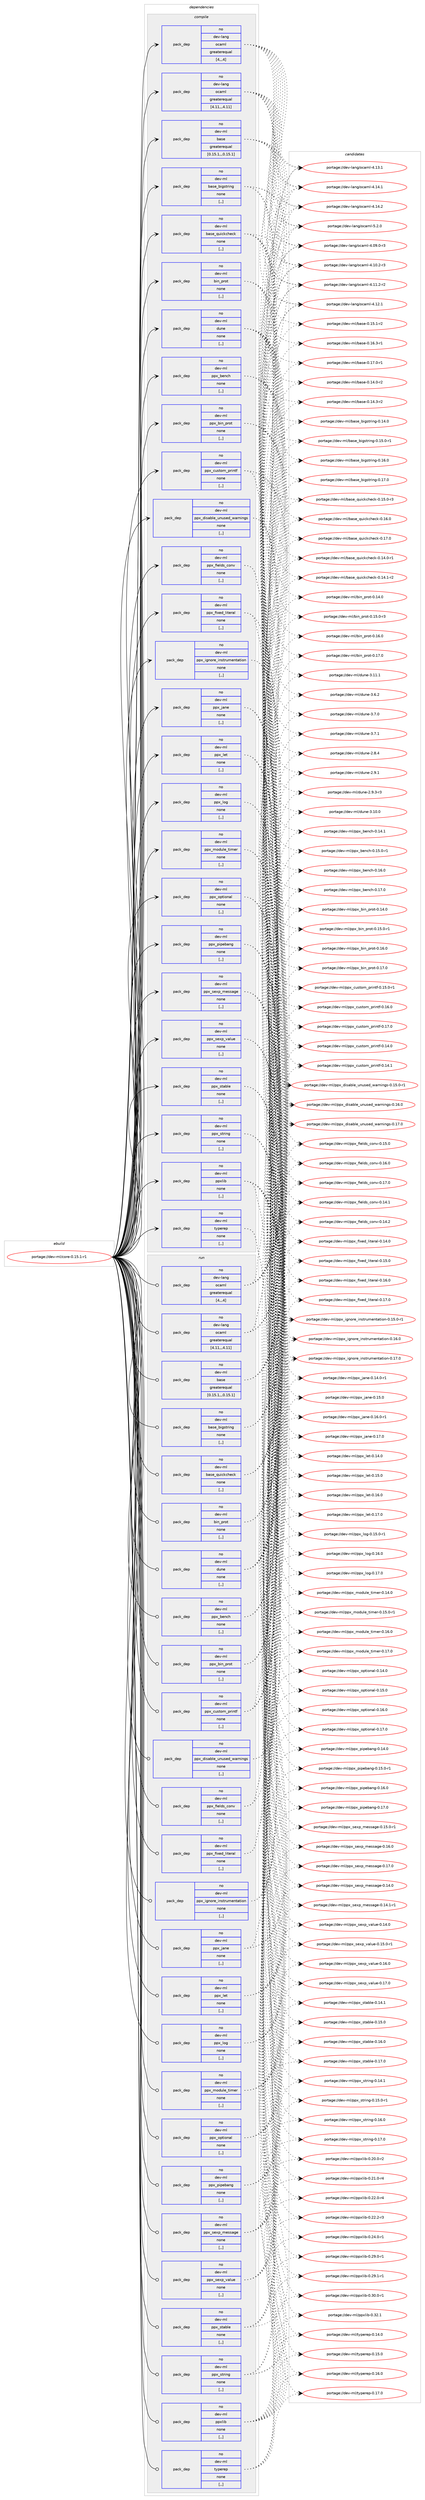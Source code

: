 digraph prolog {

# *************
# Graph options
# *************

newrank=true;
concentrate=true;
compound=true;
graph [rankdir=LR,fontname=Helvetica,fontsize=10,ranksep=1.5];#, ranksep=2.5, nodesep=0.2];
edge  [arrowhead=vee];
node  [fontname=Helvetica,fontsize=10];

# **********
# The ebuild
# **********

subgraph cluster_leftcol {
color=gray;
rank=same;
label=<<i>ebuild</i>>;
id [label="portage://dev-ml/core-0.15.1-r1", color=red, width=4, href="../dev-ml/core-0.15.1-r1.svg"];
}

# ****************
# The dependencies
# ****************

subgraph cluster_midcol {
color=gray;
label=<<i>dependencies</i>>;
subgraph cluster_compile {
fillcolor="#eeeeee";
style=filled;
label=<<i>compile</i>>;
subgraph pack85534 {
dependency115147 [label=<<TABLE BORDER="0" CELLBORDER="1" CELLSPACING="0" CELLPADDING="4" WIDTH="220"><TR><TD ROWSPAN="6" CELLPADDING="30">pack_dep</TD></TR><TR><TD WIDTH="110">no</TD></TR><TR><TD>dev-lang</TD></TR><TR><TD>ocaml</TD></TR><TR><TD>greaterequal</TD></TR><TR><TD>[4,,,4]</TD></TR></TABLE>>, shape=none, color=blue];
}
id:e -> dependency115147:w [weight=20,style="solid",arrowhead="vee"];
subgraph pack85535 {
dependency115148 [label=<<TABLE BORDER="0" CELLBORDER="1" CELLSPACING="0" CELLPADDING="4" WIDTH="220"><TR><TD ROWSPAN="6" CELLPADDING="30">pack_dep</TD></TR><TR><TD WIDTH="110">no</TD></TR><TR><TD>dev-lang</TD></TR><TR><TD>ocaml</TD></TR><TR><TD>greaterequal</TD></TR><TR><TD>[4.11,,,4.11]</TD></TR></TABLE>>, shape=none, color=blue];
}
id:e -> dependency115148:w [weight=20,style="solid",arrowhead="vee"];
subgraph pack85536 {
dependency115149 [label=<<TABLE BORDER="0" CELLBORDER="1" CELLSPACING="0" CELLPADDING="4" WIDTH="220"><TR><TD ROWSPAN="6" CELLPADDING="30">pack_dep</TD></TR><TR><TD WIDTH="110">no</TD></TR><TR><TD>dev-ml</TD></TR><TR><TD>base</TD></TR><TR><TD>greaterequal</TD></TR><TR><TD>[0.15.1,,,0.15.1]</TD></TR></TABLE>>, shape=none, color=blue];
}
id:e -> dependency115149:w [weight=20,style="solid",arrowhead="vee"];
subgraph pack85537 {
dependency115150 [label=<<TABLE BORDER="0" CELLBORDER="1" CELLSPACING="0" CELLPADDING="4" WIDTH="220"><TR><TD ROWSPAN="6" CELLPADDING="30">pack_dep</TD></TR><TR><TD WIDTH="110">no</TD></TR><TR><TD>dev-ml</TD></TR><TR><TD>base_bigstring</TD></TR><TR><TD>none</TD></TR><TR><TD>[,,]</TD></TR></TABLE>>, shape=none, color=blue];
}
id:e -> dependency115150:w [weight=20,style="solid",arrowhead="vee"];
subgraph pack85538 {
dependency115151 [label=<<TABLE BORDER="0" CELLBORDER="1" CELLSPACING="0" CELLPADDING="4" WIDTH="220"><TR><TD ROWSPAN="6" CELLPADDING="30">pack_dep</TD></TR><TR><TD WIDTH="110">no</TD></TR><TR><TD>dev-ml</TD></TR><TR><TD>base_quickcheck</TD></TR><TR><TD>none</TD></TR><TR><TD>[,,]</TD></TR></TABLE>>, shape=none, color=blue];
}
id:e -> dependency115151:w [weight=20,style="solid",arrowhead="vee"];
subgraph pack85539 {
dependency115152 [label=<<TABLE BORDER="0" CELLBORDER="1" CELLSPACING="0" CELLPADDING="4" WIDTH="220"><TR><TD ROWSPAN="6" CELLPADDING="30">pack_dep</TD></TR><TR><TD WIDTH="110">no</TD></TR><TR><TD>dev-ml</TD></TR><TR><TD>bin_prot</TD></TR><TR><TD>none</TD></TR><TR><TD>[,,]</TD></TR></TABLE>>, shape=none, color=blue];
}
id:e -> dependency115152:w [weight=20,style="solid",arrowhead="vee"];
subgraph pack85540 {
dependency115153 [label=<<TABLE BORDER="0" CELLBORDER="1" CELLSPACING="0" CELLPADDING="4" WIDTH="220"><TR><TD ROWSPAN="6" CELLPADDING="30">pack_dep</TD></TR><TR><TD WIDTH="110">no</TD></TR><TR><TD>dev-ml</TD></TR><TR><TD>dune</TD></TR><TR><TD>none</TD></TR><TR><TD>[,,]</TD></TR></TABLE>>, shape=none, color=blue];
}
id:e -> dependency115153:w [weight=20,style="solid",arrowhead="vee"];
subgraph pack85541 {
dependency115154 [label=<<TABLE BORDER="0" CELLBORDER="1" CELLSPACING="0" CELLPADDING="4" WIDTH="220"><TR><TD ROWSPAN="6" CELLPADDING="30">pack_dep</TD></TR><TR><TD WIDTH="110">no</TD></TR><TR><TD>dev-ml</TD></TR><TR><TD>ppx_bench</TD></TR><TR><TD>none</TD></TR><TR><TD>[,,]</TD></TR></TABLE>>, shape=none, color=blue];
}
id:e -> dependency115154:w [weight=20,style="solid",arrowhead="vee"];
subgraph pack85542 {
dependency115155 [label=<<TABLE BORDER="0" CELLBORDER="1" CELLSPACING="0" CELLPADDING="4" WIDTH="220"><TR><TD ROWSPAN="6" CELLPADDING="30">pack_dep</TD></TR><TR><TD WIDTH="110">no</TD></TR><TR><TD>dev-ml</TD></TR><TR><TD>ppx_bin_prot</TD></TR><TR><TD>none</TD></TR><TR><TD>[,,]</TD></TR></TABLE>>, shape=none, color=blue];
}
id:e -> dependency115155:w [weight=20,style="solid",arrowhead="vee"];
subgraph pack85543 {
dependency115156 [label=<<TABLE BORDER="0" CELLBORDER="1" CELLSPACING="0" CELLPADDING="4" WIDTH="220"><TR><TD ROWSPAN="6" CELLPADDING="30">pack_dep</TD></TR><TR><TD WIDTH="110">no</TD></TR><TR><TD>dev-ml</TD></TR><TR><TD>ppx_custom_printf</TD></TR><TR><TD>none</TD></TR><TR><TD>[,,]</TD></TR></TABLE>>, shape=none, color=blue];
}
id:e -> dependency115156:w [weight=20,style="solid",arrowhead="vee"];
subgraph pack85544 {
dependency115157 [label=<<TABLE BORDER="0" CELLBORDER="1" CELLSPACING="0" CELLPADDING="4" WIDTH="220"><TR><TD ROWSPAN="6" CELLPADDING="30">pack_dep</TD></TR><TR><TD WIDTH="110">no</TD></TR><TR><TD>dev-ml</TD></TR><TR><TD>ppx_disable_unused_warnings</TD></TR><TR><TD>none</TD></TR><TR><TD>[,,]</TD></TR></TABLE>>, shape=none, color=blue];
}
id:e -> dependency115157:w [weight=20,style="solid",arrowhead="vee"];
subgraph pack85545 {
dependency115158 [label=<<TABLE BORDER="0" CELLBORDER="1" CELLSPACING="0" CELLPADDING="4" WIDTH="220"><TR><TD ROWSPAN="6" CELLPADDING="30">pack_dep</TD></TR><TR><TD WIDTH="110">no</TD></TR><TR><TD>dev-ml</TD></TR><TR><TD>ppx_fields_conv</TD></TR><TR><TD>none</TD></TR><TR><TD>[,,]</TD></TR></TABLE>>, shape=none, color=blue];
}
id:e -> dependency115158:w [weight=20,style="solid",arrowhead="vee"];
subgraph pack85546 {
dependency115159 [label=<<TABLE BORDER="0" CELLBORDER="1" CELLSPACING="0" CELLPADDING="4" WIDTH="220"><TR><TD ROWSPAN="6" CELLPADDING="30">pack_dep</TD></TR><TR><TD WIDTH="110">no</TD></TR><TR><TD>dev-ml</TD></TR><TR><TD>ppx_fixed_literal</TD></TR><TR><TD>none</TD></TR><TR><TD>[,,]</TD></TR></TABLE>>, shape=none, color=blue];
}
id:e -> dependency115159:w [weight=20,style="solid",arrowhead="vee"];
subgraph pack85547 {
dependency115160 [label=<<TABLE BORDER="0" CELLBORDER="1" CELLSPACING="0" CELLPADDING="4" WIDTH="220"><TR><TD ROWSPAN="6" CELLPADDING="30">pack_dep</TD></TR><TR><TD WIDTH="110">no</TD></TR><TR><TD>dev-ml</TD></TR><TR><TD>ppx_ignore_instrumentation</TD></TR><TR><TD>none</TD></TR><TR><TD>[,,]</TD></TR></TABLE>>, shape=none, color=blue];
}
id:e -> dependency115160:w [weight=20,style="solid",arrowhead="vee"];
subgraph pack85548 {
dependency115161 [label=<<TABLE BORDER="0" CELLBORDER="1" CELLSPACING="0" CELLPADDING="4" WIDTH="220"><TR><TD ROWSPAN="6" CELLPADDING="30">pack_dep</TD></TR><TR><TD WIDTH="110">no</TD></TR><TR><TD>dev-ml</TD></TR><TR><TD>ppx_jane</TD></TR><TR><TD>none</TD></TR><TR><TD>[,,]</TD></TR></TABLE>>, shape=none, color=blue];
}
id:e -> dependency115161:w [weight=20,style="solid",arrowhead="vee"];
subgraph pack85549 {
dependency115162 [label=<<TABLE BORDER="0" CELLBORDER="1" CELLSPACING="0" CELLPADDING="4" WIDTH="220"><TR><TD ROWSPAN="6" CELLPADDING="30">pack_dep</TD></TR><TR><TD WIDTH="110">no</TD></TR><TR><TD>dev-ml</TD></TR><TR><TD>ppx_let</TD></TR><TR><TD>none</TD></TR><TR><TD>[,,]</TD></TR></TABLE>>, shape=none, color=blue];
}
id:e -> dependency115162:w [weight=20,style="solid",arrowhead="vee"];
subgraph pack85550 {
dependency115163 [label=<<TABLE BORDER="0" CELLBORDER="1" CELLSPACING="0" CELLPADDING="4" WIDTH="220"><TR><TD ROWSPAN="6" CELLPADDING="30">pack_dep</TD></TR><TR><TD WIDTH="110">no</TD></TR><TR><TD>dev-ml</TD></TR><TR><TD>ppx_log</TD></TR><TR><TD>none</TD></TR><TR><TD>[,,]</TD></TR></TABLE>>, shape=none, color=blue];
}
id:e -> dependency115163:w [weight=20,style="solid",arrowhead="vee"];
subgraph pack85551 {
dependency115164 [label=<<TABLE BORDER="0" CELLBORDER="1" CELLSPACING="0" CELLPADDING="4" WIDTH="220"><TR><TD ROWSPAN="6" CELLPADDING="30">pack_dep</TD></TR><TR><TD WIDTH="110">no</TD></TR><TR><TD>dev-ml</TD></TR><TR><TD>ppx_module_timer</TD></TR><TR><TD>none</TD></TR><TR><TD>[,,]</TD></TR></TABLE>>, shape=none, color=blue];
}
id:e -> dependency115164:w [weight=20,style="solid",arrowhead="vee"];
subgraph pack85552 {
dependency115165 [label=<<TABLE BORDER="0" CELLBORDER="1" CELLSPACING="0" CELLPADDING="4" WIDTH="220"><TR><TD ROWSPAN="6" CELLPADDING="30">pack_dep</TD></TR><TR><TD WIDTH="110">no</TD></TR><TR><TD>dev-ml</TD></TR><TR><TD>ppx_optional</TD></TR><TR><TD>none</TD></TR><TR><TD>[,,]</TD></TR></TABLE>>, shape=none, color=blue];
}
id:e -> dependency115165:w [weight=20,style="solid",arrowhead="vee"];
subgraph pack85553 {
dependency115166 [label=<<TABLE BORDER="0" CELLBORDER="1" CELLSPACING="0" CELLPADDING="4" WIDTH="220"><TR><TD ROWSPAN="6" CELLPADDING="30">pack_dep</TD></TR><TR><TD WIDTH="110">no</TD></TR><TR><TD>dev-ml</TD></TR><TR><TD>ppx_pipebang</TD></TR><TR><TD>none</TD></TR><TR><TD>[,,]</TD></TR></TABLE>>, shape=none, color=blue];
}
id:e -> dependency115166:w [weight=20,style="solid",arrowhead="vee"];
subgraph pack85554 {
dependency115167 [label=<<TABLE BORDER="0" CELLBORDER="1" CELLSPACING="0" CELLPADDING="4" WIDTH="220"><TR><TD ROWSPAN="6" CELLPADDING="30">pack_dep</TD></TR><TR><TD WIDTH="110">no</TD></TR><TR><TD>dev-ml</TD></TR><TR><TD>ppx_sexp_message</TD></TR><TR><TD>none</TD></TR><TR><TD>[,,]</TD></TR></TABLE>>, shape=none, color=blue];
}
id:e -> dependency115167:w [weight=20,style="solid",arrowhead="vee"];
subgraph pack85555 {
dependency115168 [label=<<TABLE BORDER="0" CELLBORDER="1" CELLSPACING="0" CELLPADDING="4" WIDTH="220"><TR><TD ROWSPAN="6" CELLPADDING="30">pack_dep</TD></TR><TR><TD WIDTH="110">no</TD></TR><TR><TD>dev-ml</TD></TR><TR><TD>ppx_sexp_value</TD></TR><TR><TD>none</TD></TR><TR><TD>[,,]</TD></TR></TABLE>>, shape=none, color=blue];
}
id:e -> dependency115168:w [weight=20,style="solid",arrowhead="vee"];
subgraph pack85556 {
dependency115169 [label=<<TABLE BORDER="0" CELLBORDER="1" CELLSPACING="0" CELLPADDING="4" WIDTH="220"><TR><TD ROWSPAN="6" CELLPADDING="30">pack_dep</TD></TR><TR><TD WIDTH="110">no</TD></TR><TR><TD>dev-ml</TD></TR><TR><TD>ppx_stable</TD></TR><TR><TD>none</TD></TR><TR><TD>[,,]</TD></TR></TABLE>>, shape=none, color=blue];
}
id:e -> dependency115169:w [weight=20,style="solid",arrowhead="vee"];
subgraph pack85557 {
dependency115170 [label=<<TABLE BORDER="0" CELLBORDER="1" CELLSPACING="0" CELLPADDING="4" WIDTH="220"><TR><TD ROWSPAN="6" CELLPADDING="30">pack_dep</TD></TR><TR><TD WIDTH="110">no</TD></TR><TR><TD>dev-ml</TD></TR><TR><TD>ppx_string</TD></TR><TR><TD>none</TD></TR><TR><TD>[,,]</TD></TR></TABLE>>, shape=none, color=blue];
}
id:e -> dependency115170:w [weight=20,style="solid",arrowhead="vee"];
subgraph pack85558 {
dependency115171 [label=<<TABLE BORDER="0" CELLBORDER="1" CELLSPACING="0" CELLPADDING="4" WIDTH="220"><TR><TD ROWSPAN="6" CELLPADDING="30">pack_dep</TD></TR><TR><TD WIDTH="110">no</TD></TR><TR><TD>dev-ml</TD></TR><TR><TD>ppxlib</TD></TR><TR><TD>none</TD></TR><TR><TD>[,,]</TD></TR></TABLE>>, shape=none, color=blue];
}
id:e -> dependency115171:w [weight=20,style="solid",arrowhead="vee"];
subgraph pack85559 {
dependency115172 [label=<<TABLE BORDER="0" CELLBORDER="1" CELLSPACING="0" CELLPADDING="4" WIDTH="220"><TR><TD ROWSPAN="6" CELLPADDING="30">pack_dep</TD></TR><TR><TD WIDTH="110">no</TD></TR><TR><TD>dev-ml</TD></TR><TR><TD>typerep</TD></TR><TR><TD>none</TD></TR><TR><TD>[,,]</TD></TR></TABLE>>, shape=none, color=blue];
}
id:e -> dependency115172:w [weight=20,style="solid",arrowhead="vee"];
}
subgraph cluster_compileandrun {
fillcolor="#eeeeee";
style=filled;
label=<<i>compile and run</i>>;
}
subgraph cluster_run {
fillcolor="#eeeeee";
style=filled;
label=<<i>run</i>>;
subgraph pack85560 {
dependency115173 [label=<<TABLE BORDER="0" CELLBORDER="1" CELLSPACING="0" CELLPADDING="4" WIDTH="220"><TR><TD ROWSPAN="6" CELLPADDING="30">pack_dep</TD></TR><TR><TD WIDTH="110">no</TD></TR><TR><TD>dev-lang</TD></TR><TR><TD>ocaml</TD></TR><TR><TD>greaterequal</TD></TR><TR><TD>[4,,,4]</TD></TR></TABLE>>, shape=none, color=blue];
}
id:e -> dependency115173:w [weight=20,style="solid",arrowhead="odot"];
subgraph pack85561 {
dependency115174 [label=<<TABLE BORDER="0" CELLBORDER="1" CELLSPACING="0" CELLPADDING="4" WIDTH="220"><TR><TD ROWSPAN="6" CELLPADDING="30">pack_dep</TD></TR><TR><TD WIDTH="110">no</TD></TR><TR><TD>dev-lang</TD></TR><TR><TD>ocaml</TD></TR><TR><TD>greaterequal</TD></TR><TR><TD>[4.11,,,4.11]</TD></TR></TABLE>>, shape=none, color=blue];
}
id:e -> dependency115174:w [weight=20,style="solid",arrowhead="odot"];
subgraph pack85562 {
dependency115175 [label=<<TABLE BORDER="0" CELLBORDER="1" CELLSPACING="0" CELLPADDING="4" WIDTH="220"><TR><TD ROWSPAN="6" CELLPADDING="30">pack_dep</TD></TR><TR><TD WIDTH="110">no</TD></TR><TR><TD>dev-ml</TD></TR><TR><TD>base</TD></TR><TR><TD>greaterequal</TD></TR><TR><TD>[0.15.1,,,0.15.1]</TD></TR></TABLE>>, shape=none, color=blue];
}
id:e -> dependency115175:w [weight=20,style="solid",arrowhead="odot"];
subgraph pack85563 {
dependency115176 [label=<<TABLE BORDER="0" CELLBORDER="1" CELLSPACING="0" CELLPADDING="4" WIDTH="220"><TR><TD ROWSPAN="6" CELLPADDING="30">pack_dep</TD></TR><TR><TD WIDTH="110">no</TD></TR><TR><TD>dev-ml</TD></TR><TR><TD>base_bigstring</TD></TR><TR><TD>none</TD></TR><TR><TD>[,,]</TD></TR></TABLE>>, shape=none, color=blue];
}
id:e -> dependency115176:w [weight=20,style="solid",arrowhead="odot"];
subgraph pack85564 {
dependency115177 [label=<<TABLE BORDER="0" CELLBORDER="1" CELLSPACING="0" CELLPADDING="4" WIDTH="220"><TR><TD ROWSPAN="6" CELLPADDING="30">pack_dep</TD></TR><TR><TD WIDTH="110">no</TD></TR><TR><TD>dev-ml</TD></TR><TR><TD>base_quickcheck</TD></TR><TR><TD>none</TD></TR><TR><TD>[,,]</TD></TR></TABLE>>, shape=none, color=blue];
}
id:e -> dependency115177:w [weight=20,style="solid",arrowhead="odot"];
subgraph pack85565 {
dependency115178 [label=<<TABLE BORDER="0" CELLBORDER="1" CELLSPACING="0" CELLPADDING="4" WIDTH="220"><TR><TD ROWSPAN="6" CELLPADDING="30">pack_dep</TD></TR><TR><TD WIDTH="110">no</TD></TR><TR><TD>dev-ml</TD></TR><TR><TD>bin_prot</TD></TR><TR><TD>none</TD></TR><TR><TD>[,,]</TD></TR></TABLE>>, shape=none, color=blue];
}
id:e -> dependency115178:w [weight=20,style="solid",arrowhead="odot"];
subgraph pack85566 {
dependency115179 [label=<<TABLE BORDER="0" CELLBORDER="1" CELLSPACING="0" CELLPADDING="4" WIDTH="220"><TR><TD ROWSPAN="6" CELLPADDING="30">pack_dep</TD></TR><TR><TD WIDTH="110">no</TD></TR><TR><TD>dev-ml</TD></TR><TR><TD>dune</TD></TR><TR><TD>none</TD></TR><TR><TD>[,,]</TD></TR></TABLE>>, shape=none, color=blue];
}
id:e -> dependency115179:w [weight=20,style="solid",arrowhead="odot"];
subgraph pack85567 {
dependency115180 [label=<<TABLE BORDER="0" CELLBORDER="1" CELLSPACING="0" CELLPADDING="4" WIDTH="220"><TR><TD ROWSPAN="6" CELLPADDING="30">pack_dep</TD></TR><TR><TD WIDTH="110">no</TD></TR><TR><TD>dev-ml</TD></TR><TR><TD>ppx_bench</TD></TR><TR><TD>none</TD></TR><TR><TD>[,,]</TD></TR></TABLE>>, shape=none, color=blue];
}
id:e -> dependency115180:w [weight=20,style="solid",arrowhead="odot"];
subgraph pack85568 {
dependency115181 [label=<<TABLE BORDER="0" CELLBORDER="1" CELLSPACING="0" CELLPADDING="4" WIDTH="220"><TR><TD ROWSPAN="6" CELLPADDING="30">pack_dep</TD></TR><TR><TD WIDTH="110">no</TD></TR><TR><TD>dev-ml</TD></TR><TR><TD>ppx_bin_prot</TD></TR><TR><TD>none</TD></TR><TR><TD>[,,]</TD></TR></TABLE>>, shape=none, color=blue];
}
id:e -> dependency115181:w [weight=20,style="solid",arrowhead="odot"];
subgraph pack85569 {
dependency115182 [label=<<TABLE BORDER="0" CELLBORDER="1" CELLSPACING="0" CELLPADDING="4" WIDTH="220"><TR><TD ROWSPAN="6" CELLPADDING="30">pack_dep</TD></TR><TR><TD WIDTH="110">no</TD></TR><TR><TD>dev-ml</TD></TR><TR><TD>ppx_custom_printf</TD></TR><TR><TD>none</TD></TR><TR><TD>[,,]</TD></TR></TABLE>>, shape=none, color=blue];
}
id:e -> dependency115182:w [weight=20,style="solid",arrowhead="odot"];
subgraph pack85570 {
dependency115183 [label=<<TABLE BORDER="0" CELLBORDER="1" CELLSPACING="0" CELLPADDING="4" WIDTH="220"><TR><TD ROWSPAN="6" CELLPADDING="30">pack_dep</TD></TR><TR><TD WIDTH="110">no</TD></TR><TR><TD>dev-ml</TD></TR><TR><TD>ppx_disable_unused_warnings</TD></TR><TR><TD>none</TD></TR><TR><TD>[,,]</TD></TR></TABLE>>, shape=none, color=blue];
}
id:e -> dependency115183:w [weight=20,style="solid",arrowhead="odot"];
subgraph pack85571 {
dependency115184 [label=<<TABLE BORDER="0" CELLBORDER="1" CELLSPACING="0" CELLPADDING="4" WIDTH="220"><TR><TD ROWSPAN="6" CELLPADDING="30">pack_dep</TD></TR><TR><TD WIDTH="110">no</TD></TR><TR><TD>dev-ml</TD></TR><TR><TD>ppx_fields_conv</TD></TR><TR><TD>none</TD></TR><TR><TD>[,,]</TD></TR></TABLE>>, shape=none, color=blue];
}
id:e -> dependency115184:w [weight=20,style="solid",arrowhead="odot"];
subgraph pack85572 {
dependency115185 [label=<<TABLE BORDER="0" CELLBORDER="1" CELLSPACING="0" CELLPADDING="4" WIDTH="220"><TR><TD ROWSPAN="6" CELLPADDING="30">pack_dep</TD></TR><TR><TD WIDTH="110">no</TD></TR><TR><TD>dev-ml</TD></TR><TR><TD>ppx_fixed_literal</TD></TR><TR><TD>none</TD></TR><TR><TD>[,,]</TD></TR></TABLE>>, shape=none, color=blue];
}
id:e -> dependency115185:w [weight=20,style="solid",arrowhead="odot"];
subgraph pack85573 {
dependency115186 [label=<<TABLE BORDER="0" CELLBORDER="1" CELLSPACING="0" CELLPADDING="4" WIDTH="220"><TR><TD ROWSPAN="6" CELLPADDING="30">pack_dep</TD></TR><TR><TD WIDTH="110">no</TD></TR><TR><TD>dev-ml</TD></TR><TR><TD>ppx_ignore_instrumentation</TD></TR><TR><TD>none</TD></TR><TR><TD>[,,]</TD></TR></TABLE>>, shape=none, color=blue];
}
id:e -> dependency115186:w [weight=20,style="solid",arrowhead="odot"];
subgraph pack85574 {
dependency115187 [label=<<TABLE BORDER="0" CELLBORDER="1" CELLSPACING="0" CELLPADDING="4" WIDTH="220"><TR><TD ROWSPAN="6" CELLPADDING="30">pack_dep</TD></TR><TR><TD WIDTH="110">no</TD></TR><TR><TD>dev-ml</TD></TR><TR><TD>ppx_jane</TD></TR><TR><TD>none</TD></TR><TR><TD>[,,]</TD></TR></TABLE>>, shape=none, color=blue];
}
id:e -> dependency115187:w [weight=20,style="solid",arrowhead="odot"];
subgraph pack85575 {
dependency115188 [label=<<TABLE BORDER="0" CELLBORDER="1" CELLSPACING="0" CELLPADDING="4" WIDTH="220"><TR><TD ROWSPAN="6" CELLPADDING="30">pack_dep</TD></TR><TR><TD WIDTH="110">no</TD></TR><TR><TD>dev-ml</TD></TR><TR><TD>ppx_let</TD></TR><TR><TD>none</TD></TR><TR><TD>[,,]</TD></TR></TABLE>>, shape=none, color=blue];
}
id:e -> dependency115188:w [weight=20,style="solid",arrowhead="odot"];
subgraph pack85576 {
dependency115189 [label=<<TABLE BORDER="0" CELLBORDER="1" CELLSPACING="0" CELLPADDING="4" WIDTH="220"><TR><TD ROWSPAN="6" CELLPADDING="30">pack_dep</TD></TR><TR><TD WIDTH="110">no</TD></TR><TR><TD>dev-ml</TD></TR><TR><TD>ppx_log</TD></TR><TR><TD>none</TD></TR><TR><TD>[,,]</TD></TR></TABLE>>, shape=none, color=blue];
}
id:e -> dependency115189:w [weight=20,style="solid",arrowhead="odot"];
subgraph pack85577 {
dependency115190 [label=<<TABLE BORDER="0" CELLBORDER="1" CELLSPACING="0" CELLPADDING="4" WIDTH="220"><TR><TD ROWSPAN="6" CELLPADDING="30">pack_dep</TD></TR><TR><TD WIDTH="110">no</TD></TR><TR><TD>dev-ml</TD></TR><TR><TD>ppx_module_timer</TD></TR><TR><TD>none</TD></TR><TR><TD>[,,]</TD></TR></TABLE>>, shape=none, color=blue];
}
id:e -> dependency115190:w [weight=20,style="solid",arrowhead="odot"];
subgraph pack85578 {
dependency115191 [label=<<TABLE BORDER="0" CELLBORDER="1" CELLSPACING="0" CELLPADDING="4" WIDTH="220"><TR><TD ROWSPAN="6" CELLPADDING="30">pack_dep</TD></TR><TR><TD WIDTH="110">no</TD></TR><TR><TD>dev-ml</TD></TR><TR><TD>ppx_optional</TD></TR><TR><TD>none</TD></TR><TR><TD>[,,]</TD></TR></TABLE>>, shape=none, color=blue];
}
id:e -> dependency115191:w [weight=20,style="solid",arrowhead="odot"];
subgraph pack85579 {
dependency115192 [label=<<TABLE BORDER="0" CELLBORDER="1" CELLSPACING="0" CELLPADDING="4" WIDTH="220"><TR><TD ROWSPAN="6" CELLPADDING="30">pack_dep</TD></TR><TR><TD WIDTH="110">no</TD></TR><TR><TD>dev-ml</TD></TR><TR><TD>ppx_pipebang</TD></TR><TR><TD>none</TD></TR><TR><TD>[,,]</TD></TR></TABLE>>, shape=none, color=blue];
}
id:e -> dependency115192:w [weight=20,style="solid",arrowhead="odot"];
subgraph pack85580 {
dependency115193 [label=<<TABLE BORDER="0" CELLBORDER="1" CELLSPACING="0" CELLPADDING="4" WIDTH="220"><TR><TD ROWSPAN="6" CELLPADDING="30">pack_dep</TD></TR><TR><TD WIDTH="110">no</TD></TR><TR><TD>dev-ml</TD></TR><TR><TD>ppx_sexp_message</TD></TR><TR><TD>none</TD></TR><TR><TD>[,,]</TD></TR></TABLE>>, shape=none, color=blue];
}
id:e -> dependency115193:w [weight=20,style="solid",arrowhead="odot"];
subgraph pack85581 {
dependency115194 [label=<<TABLE BORDER="0" CELLBORDER="1" CELLSPACING="0" CELLPADDING="4" WIDTH="220"><TR><TD ROWSPAN="6" CELLPADDING="30">pack_dep</TD></TR><TR><TD WIDTH="110">no</TD></TR><TR><TD>dev-ml</TD></TR><TR><TD>ppx_sexp_value</TD></TR><TR><TD>none</TD></TR><TR><TD>[,,]</TD></TR></TABLE>>, shape=none, color=blue];
}
id:e -> dependency115194:w [weight=20,style="solid",arrowhead="odot"];
subgraph pack85582 {
dependency115195 [label=<<TABLE BORDER="0" CELLBORDER="1" CELLSPACING="0" CELLPADDING="4" WIDTH="220"><TR><TD ROWSPAN="6" CELLPADDING="30">pack_dep</TD></TR><TR><TD WIDTH="110">no</TD></TR><TR><TD>dev-ml</TD></TR><TR><TD>ppx_stable</TD></TR><TR><TD>none</TD></TR><TR><TD>[,,]</TD></TR></TABLE>>, shape=none, color=blue];
}
id:e -> dependency115195:w [weight=20,style="solid",arrowhead="odot"];
subgraph pack85583 {
dependency115196 [label=<<TABLE BORDER="0" CELLBORDER="1" CELLSPACING="0" CELLPADDING="4" WIDTH="220"><TR><TD ROWSPAN="6" CELLPADDING="30">pack_dep</TD></TR><TR><TD WIDTH="110">no</TD></TR><TR><TD>dev-ml</TD></TR><TR><TD>ppx_string</TD></TR><TR><TD>none</TD></TR><TR><TD>[,,]</TD></TR></TABLE>>, shape=none, color=blue];
}
id:e -> dependency115196:w [weight=20,style="solid",arrowhead="odot"];
subgraph pack85584 {
dependency115197 [label=<<TABLE BORDER="0" CELLBORDER="1" CELLSPACING="0" CELLPADDING="4" WIDTH="220"><TR><TD ROWSPAN="6" CELLPADDING="30">pack_dep</TD></TR><TR><TD WIDTH="110">no</TD></TR><TR><TD>dev-ml</TD></TR><TR><TD>ppxlib</TD></TR><TR><TD>none</TD></TR><TR><TD>[,,]</TD></TR></TABLE>>, shape=none, color=blue];
}
id:e -> dependency115197:w [weight=20,style="solid",arrowhead="odot"];
subgraph pack85585 {
dependency115198 [label=<<TABLE BORDER="0" CELLBORDER="1" CELLSPACING="0" CELLPADDING="4" WIDTH="220"><TR><TD ROWSPAN="6" CELLPADDING="30">pack_dep</TD></TR><TR><TD WIDTH="110">no</TD></TR><TR><TD>dev-ml</TD></TR><TR><TD>typerep</TD></TR><TR><TD>none</TD></TR><TR><TD>[,,]</TD></TR></TABLE>>, shape=none, color=blue];
}
id:e -> dependency115198:w [weight=20,style="solid",arrowhead="odot"];
}
}

# **************
# The candidates
# **************

subgraph cluster_choices {
rank=same;
color=gray;
label=<<i>candidates</i>>;

subgraph choice85534 {
color=black;
nodesep=1;
choice1001011184510897110103471119997109108455246485746484511451 [label="portage://dev-lang/ocaml-4.09.0-r3", color=red, width=4,href="../dev-lang/ocaml-4.09.0-r3.svg"];
choice1001011184510897110103471119997109108455246494846504511451 [label="portage://dev-lang/ocaml-4.10.2-r3", color=red, width=4,href="../dev-lang/ocaml-4.10.2-r3.svg"];
choice1001011184510897110103471119997109108455246494946504511450 [label="portage://dev-lang/ocaml-4.11.2-r2", color=red, width=4,href="../dev-lang/ocaml-4.11.2-r2.svg"];
choice100101118451089711010347111999710910845524649504649 [label="portage://dev-lang/ocaml-4.12.1", color=red, width=4,href="../dev-lang/ocaml-4.12.1.svg"];
choice100101118451089711010347111999710910845524649514649 [label="portage://dev-lang/ocaml-4.13.1", color=red, width=4,href="../dev-lang/ocaml-4.13.1.svg"];
choice100101118451089711010347111999710910845524649524649 [label="portage://dev-lang/ocaml-4.14.1", color=red, width=4,href="../dev-lang/ocaml-4.14.1.svg"];
choice100101118451089711010347111999710910845524649524650 [label="portage://dev-lang/ocaml-4.14.2", color=red, width=4,href="../dev-lang/ocaml-4.14.2.svg"];
choice1001011184510897110103471119997109108455346504648 [label="portage://dev-lang/ocaml-5.2.0", color=red, width=4,href="../dev-lang/ocaml-5.2.0.svg"];
dependency115147:e -> choice1001011184510897110103471119997109108455246485746484511451:w [style=dotted,weight="100"];
dependency115147:e -> choice1001011184510897110103471119997109108455246494846504511451:w [style=dotted,weight="100"];
dependency115147:e -> choice1001011184510897110103471119997109108455246494946504511450:w [style=dotted,weight="100"];
dependency115147:e -> choice100101118451089711010347111999710910845524649504649:w [style=dotted,weight="100"];
dependency115147:e -> choice100101118451089711010347111999710910845524649514649:w [style=dotted,weight="100"];
dependency115147:e -> choice100101118451089711010347111999710910845524649524649:w [style=dotted,weight="100"];
dependency115147:e -> choice100101118451089711010347111999710910845524649524650:w [style=dotted,weight="100"];
dependency115147:e -> choice1001011184510897110103471119997109108455346504648:w [style=dotted,weight="100"];
}
subgraph choice85535 {
color=black;
nodesep=1;
choice1001011184510897110103471119997109108455246485746484511451 [label="portage://dev-lang/ocaml-4.09.0-r3", color=red, width=4,href="../dev-lang/ocaml-4.09.0-r3.svg"];
choice1001011184510897110103471119997109108455246494846504511451 [label="portage://dev-lang/ocaml-4.10.2-r3", color=red, width=4,href="../dev-lang/ocaml-4.10.2-r3.svg"];
choice1001011184510897110103471119997109108455246494946504511450 [label="portage://dev-lang/ocaml-4.11.2-r2", color=red, width=4,href="../dev-lang/ocaml-4.11.2-r2.svg"];
choice100101118451089711010347111999710910845524649504649 [label="portage://dev-lang/ocaml-4.12.1", color=red, width=4,href="../dev-lang/ocaml-4.12.1.svg"];
choice100101118451089711010347111999710910845524649514649 [label="portage://dev-lang/ocaml-4.13.1", color=red, width=4,href="../dev-lang/ocaml-4.13.1.svg"];
choice100101118451089711010347111999710910845524649524649 [label="portage://dev-lang/ocaml-4.14.1", color=red, width=4,href="../dev-lang/ocaml-4.14.1.svg"];
choice100101118451089711010347111999710910845524649524650 [label="portage://dev-lang/ocaml-4.14.2", color=red, width=4,href="../dev-lang/ocaml-4.14.2.svg"];
choice1001011184510897110103471119997109108455346504648 [label="portage://dev-lang/ocaml-5.2.0", color=red, width=4,href="../dev-lang/ocaml-5.2.0.svg"];
dependency115148:e -> choice1001011184510897110103471119997109108455246485746484511451:w [style=dotted,weight="100"];
dependency115148:e -> choice1001011184510897110103471119997109108455246494846504511451:w [style=dotted,weight="100"];
dependency115148:e -> choice1001011184510897110103471119997109108455246494946504511450:w [style=dotted,weight="100"];
dependency115148:e -> choice100101118451089711010347111999710910845524649504649:w [style=dotted,weight="100"];
dependency115148:e -> choice100101118451089711010347111999710910845524649514649:w [style=dotted,weight="100"];
dependency115148:e -> choice100101118451089711010347111999710910845524649524649:w [style=dotted,weight="100"];
dependency115148:e -> choice100101118451089711010347111999710910845524649524650:w [style=dotted,weight="100"];
dependency115148:e -> choice1001011184510897110103471119997109108455346504648:w [style=dotted,weight="100"];
}
subgraph choice85536 {
color=black;
nodesep=1;
choice10010111845109108479897115101454846495246484511450 [label="portage://dev-ml/base-0.14.0-r2", color=red, width=4,href="../dev-ml/base-0.14.0-r2.svg"];
choice10010111845109108479897115101454846495246514511450 [label="portage://dev-ml/base-0.14.3-r2", color=red, width=4,href="../dev-ml/base-0.14.3-r2.svg"];
choice10010111845109108479897115101454846495346494511450 [label="portage://dev-ml/base-0.15.1-r2", color=red, width=4,href="../dev-ml/base-0.15.1-r2.svg"];
choice10010111845109108479897115101454846495446514511449 [label="portage://dev-ml/base-0.16.3-r1", color=red, width=4,href="../dev-ml/base-0.16.3-r1.svg"];
choice10010111845109108479897115101454846495546484511449 [label="portage://dev-ml/base-0.17.0-r1", color=red, width=4,href="../dev-ml/base-0.17.0-r1.svg"];
dependency115149:e -> choice10010111845109108479897115101454846495246484511450:w [style=dotted,weight="100"];
dependency115149:e -> choice10010111845109108479897115101454846495246514511450:w [style=dotted,weight="100"];
dependency115149:e -> choice10010111845109108479897115101454846495346494511450:w [style=dotted,weight="100"];
dependency115149:e -> choice10010111845109108479897115101454846495446514511449:w [style=dotted,weight="100"];
dependency115149:e -> choice10010111845109108479897115101454846495546484511449:w [style=dotted,weight="100"];
}
subgraph choice85537 {
color=black;
nodesep=1;
choice10010111845109108479897115101959810510311511611410511010345484649524648 [label="portage://dev-ml/base_bigstring-0.14.0", color=red, width=4,href="../dev-ml/base_bigstring-0.14.0.svg"];
choice100101118451091084798971151019598105103115116114105110103454846495346484511449 [label="portage://dev-ml/base_bigstring-0.15.0-r1", color=red, width=4,href="../dev-ml/base_bigstring-0.15.0-r1.svg"];
choice10010111845109108479897115101959810510311511611410511010345484649544648 [label="portage://dev-ml/base_bigstring-0.16.0", color=red, width=4,href="../dev-ml/base_bigstring-0.16.0.svg"];
choice10010111845109108479897115101959810510311511611410511010345484649554648 [label="portage://dev-ml/base_bigstring-0.17.0", color=red, width=4,href="../dev-ml/base_bigstring-0.17.0.svg"];
dependency115150:e -> choice10010111845109108479897115101959810510311511611410511010345484649524648:w [style=dotted,weight="100"];
dependency115150:e -> choice100101118451091084798971151019598105103115116114105110103454846495346484511449:w [style=dotted,weight="100"];
dependency115150:e -> choice10010111845109108479897115101959810510311511611410511010345484649544648:w [style=dotted,weight="100"];
dependency115150:e -> choice10010111845109108479897115101959810510311511611410511010345484649554648:w [style=dotted,weight="100"];
}
subgraph choice85538 {
color=black;
nodesep=1;
choice1001011184510910847989711510195113117105991079910410199107454846495246484511449 [label="portage://dev-ml/base_quickcheck-0.14.0-r1", color=red, width=4,href="../dev-ml/base_quickcheck-0.14.0-r1.svg"];
choice1001011184510910847989711510195113117105991079910410199107454846495246494511450 [label="portage://dev-ml/base_quickcheck-0.14.1-r2", color=red, width=4,href="../dev-ml/base_quickcheck-0.14.1-r2.svg"];
choice1001011184510910847989711510195113117105991079910410199107454846495346484511451 [label="portage://dev-ml/base_quickcheck-0.15.0-r3", color=red, width=4,href="../dev-ml/base_quickcheck-0.15.0-r3.svg"];
choice100101118451091084798971151019511311710599107991041019910745484649544648 [label="portage://dev-ml/base_quickcheck-0.16.0", color=red, width=4,href="../dev-ml/base_quickcheck-0.16.0.svg"];
choice100101118451091084798971151019511311710599107991041019910745484649554648 [label="portage://dev-ml/base_quickcheck-0.17.0", color=red, width=4,href="../dev-ml/base_quickcheck-0.17.0.svg"];
dependency115151:e -> choice1001011184510910847989711510195113117105991079910410199107454846495246484511449:w [style=dotted,weight="100"];
dependency115151:e -> choice1001011184510910847989711510195113117105991079910410199107454846495246494511450:w [style=dotted,weight="100"];
dependency115151:e -> choice1001011184510910847989711510195113117105991079910410199107454846495346484511451:w [style=dotted,weight="100"];
dependency115151:e -> choice100101118451091084798971151019511311710599107991041019910745484649544648:w [style=dotted,weight="100"];
dependency115151:e -> choice100101118451091084798971151019511311710599107991041019910745484649554648:w [style=dotted,weight="100"];
}
subgraph choice85539 {
color=black;
nodesep=1;
choice1001011184510910847981051109511211411111645484649524648 [label="portage://dev-ml/bin_prot-0.14.0", color=red, width=4,href="../dev-ml/bin_prot-0.14.0.svg"];
choice10010111845109108479810511095112114111116454846495346484511451 [label="portage://dev-ml/bin_prot-0.15.0-r3", color=red, width=4,href="../dev-ml/bin_prot-0.15.0-r3.svg"];
choice1001011184510910847981051109511211411111645484649544648 [label="portage://dev-ml/bin_prot-0.16.0", color=red, width=4,href="../dev-ml/bin_prot-0.16.0.svg"];
choice1001011184510910847981051109511211411111645484649554648 [label="portage://dev-ml/bin_prot-0.17.0", color=red, width=4,href="../dev-ml/bin_prot-0.17.0.svg"];
dependency115152:e -> choice1001011184510910847981051109511211411111645484649524648:w [style=dotted,weight="100"];
dependency115152:e -> choice10010111845109108479810511095112114111116454846495346484511451:w [style=dotted,weight="100"];
dependency115152:e -> choice1001011184510910847981051109511211411111645484649544648:w [style=dotted,weight="100"];
dependency115152:e -> choice1001011184510910847981051109511211411111645484649554648:w [style=dotted,weight="100"];
}
subgraph choice85540 {
color=black;
nodesep=1;
choice1001011184510910847100117110101455046564652 [label="portage://dev-ml/dune-2.8.4", color=red, width=4,href="../dev-ml/dune-2.8.4.svg"];
choice1001011184510910847100117110101455046574649 [label="portage://dev-ml/dune-2.9.1", color=red, width=4,href="../dev-ml/dune-2.9.1.svg"];
choice10010111845109108471001171101014550465746514511451 [label="portage://dev-ml/dune-2.9.3-r3", color=red, width=4,href="../dev-ml/dune-2.9.3-r3.svg"];
choice100101118451091084710011711010145514649484648 [label="portage://dev-ml/dune-3.10.0", color=red, width=4,href="../dev-ml/dune-3.10.0.svg"];
choice100101118451091084710011711010145514649494649 [label="portage://dev-ml/dune-3.11.1", color=red, width=4,href="../dev-ml/dune-3.11.1.svg"];
choice1001011184510910847100117110101455146544650 [label="portage://dev-ml/dune-3.6.2", color=red, width=4,href="../dev-ml/dune-3.6.2.svg"];
choice1001011184510910847100117110101455146554648 [label="portage://dev-ml/dune-3.7.0", color=red, width=4,href="../dev-ml/dune-3.7.0.svg"];
choice1001011184510910847100117110101455146554649 [label="portage://dev-ml/dune-3.7.1", color=red, width=4,href="../dev-ml/dune-3.7.1.svg"];
dependency115153:e -> choice1001011184510910847100117110101455046564652:w [style=dotted,weight="100"];
dependency115153:e -> choice1001011184510910847100117110101455046574649:w [style=dotted,weight="100"];
dependency115153:e -> choice10010111845109108471001171101014550465746514511451:w [style=dotted,weight="100"];
dependency115153:e -> choice100101118451091084710011711010145514649484648:w [style=dotted,weight="100"];
dependency115153:e -> choice100101118451091084710011711010145514649494649:w [style=dotted,weight="100"];
dependency115153:e -> choice1001011184510910847100117110101455146544650:w [style=dotted,weight="100"];
dependency115153:e -> choice1001011184510910847100117110101455146554648:w [style=dotted,weight="100"];
dependency115153:e -> choice1001011184510910847100117110101455146554649:w [style=dotted,weight="100"];
}
subgraph choice85541 {
color=black;
nodesep=1;
choice100101118451091084711211212095981011109910445484649524649 [label="portage://dev-ml/ppx_bench-0.14.1", color=red, width=4,href="../dev-ml/ppx_bench-0.14.1.svg"];
choice1001011184510910847112112120959810111099104454846495346484511449 [label="portage://dev-ml/ppx_bench-0.15.0-r1", color=red, width=4,href="../dev-ml/ppx_bench-0.15.0-r1.svg"];
choice100101118451091084711211212095981011109910445484649544648 [label="portage://dev-ml/ppx_bench-0.16.0", color=red, width=4,href="../dev-ml/ppx_bench-0.16.0.svg"];
choice100101118451091084711211212095981011109910445484649554648 [label="portage://dev-ml/ppx_bench-0.17.0", color=red, width=4,href="../dev-ml/ppx_bench-0.17.0.svg"];
dependency115154:e -> choice100101118451091084711211212095981011109910445484649524649:w [style=dotted,weight="100"];
dependency115154:e -> choice1001011184510910847112112120959810111099104454846495346484511449:w [style=dotted,weight="100"];
dependency115154:e -> choice100101118451091084711211212095981011109910445484649544648:w [style=dotted,weight="100"];
dependency115154:e -> choice100101118451091084711211212095981011109910445484649554648:w [style=dotted,weight="100"];
}
subgraph choice85542 {
color=black;
nodesep=1;
choice100101118451091084711211212095981051109511211411111645484649524648 [label="portage://dev-ml/ppx_bin_prot-0.14.0", color=red, width=4,href="../dev-ml/ppx_bin_prot-0.14.0.svg"];
choice1001011184510910847112112120959810511095112114111116454846495346484511449 [label="portage://dev-ml/ppx_bin_prot-0.15.0-r1", color=red, width=4,href="../dev-ml/ppx_bin_prot-0.15.0-r1.svg"];
choice100101118451091084711211212095981051109511211411111645484649544648 [label="portage://dev-ml/ppx_bin_prot-0.16.0", color=red, width=4,href="../dev-ml/ppx_bin_prot-0.16.0.svg"];
choice100101118451091084711211212095981051109511211411111645484649554648 [label="portage://dev-ml/ppx_bin_prot-0.17.0", color=red, width=4,href="../dev-ml/ppx_bin_prot-0.17.0.svg"];
dependency115155:e -> choice100101118451091084711211212095981051109511211411111645484649524648:w [style=dotted,weight="100"];
dependency115155:e -> choice1001011184510910847112112120959810511095112114111116454846495346484511449:w [style=dotted,weight="100"];
dependency115155:e -> choice100101118451091084711211212095981051109511211411111645484649544648:w [style=dotted,weight="100"];
dependency115155:e -> choice100101118451091084711211212095981051109511211411111645484649554648:w [style=dotted,weight="100"];
}
subgraph choice85543 {
color=black;
nodesep=1;
choice100101118451091084711211212095991171151161111099511211410511011610245484649524648 [label="portage://dev-ml/ppx_custom_printf-0.14.0", color=red, width=4,href="../dev-ml/ppx_custom_printf-0.14.0.svg"];
choice100101118451091084711211212095991171151161111099511211410511011610245484649524649 [label="portage://dev-ml/ppx_custom_printf-0.14.1", color=red, width=4,href="../dev-ml/ppx_custom_printf-0.14.1.svg"];
choice1001011184510910847112112120959911711511611110995112114105110116102454846495346484511449 [label="portage://dev-ml/ppx_custom_printf-0.15.0-r1", color=red, width=4,href="../dev-ml/ppx_custom_printf-0.15.0-r1.svg"];
choice100101118451091084711211212095991171151161111099511211410511011610245484649544648 [label="portage://dev-ml/ppx_custom_printf-0.16.0", color=red, width=4,href="../dev-ml/ppx_custom_printf-0.16.0.svg"];
choice100101118451091084711211212095991171151161111099511211410511011610245484649554648 [label="portage://dev-ml/ppx_custom_printf-0.17.0", color=red, width=4,href="../dev-ml/ppx_custom_printf-0.17.0.svg"];
dependency115156:e -> choice100101118451091084711211212095991171151161111099511211410511011610245484649524648:w [style=dotted,weight="100"];
dependency115156:e -> choice100101118451091084711211212095991171151161111099511211410511011610245484649524649:w [style=dotted,weight="100"];
dependency115156:e -> choice1001011184510910847112112120959911711511611110995112114105110116102454846495346484511449:w [style=dotted,weight="100"];
dependency115156:e -> choice100101118451091084711211212095991171151161111099511211410511011610245484649544648:w [style=dotted,weight="100"];
dependency115156:e -> choice100101118451091084711211212095991171151161111099511211410511011610245484649554648:w [style=dotted,weight="100"];
}
subgraph choice85544 {
color=black;
nodesep=1;
choice1001011184510910847112112120951001051159798108101951171101171151011009511997114110105110103115454846495346484511449 [label="portage://dev-ml/ppx_disable_unused_warnings-0.15.0-r1", color=red, width=4,href="../dev-ml/ppx_disable_unused_warnings-0.15.0-r1.svg"];
choice100101118451091084711211212095100105115979810810195117110117115101100951199711411010511010311545484649544648 [label="portage://dev-ml/ppx_disable_unused_warnings-0.16.0", color=red, width=4,href="../dev-ml/ppx_disable_unused_warnings-0.16.0.svg"];
choice100101118451091084711211212095100105115979810810195117110117115101100951199711411010511010311545484649554648 [label="portage://dev-ml/ppx_disable_unused_warnings-0.17.0", color=red, width=4,href="../dev-ml/ppx_disable_unused_warnings-0.17.0.svg"];
dependency115157:e -> choice1001011184510910847112112120951001051159798108101951171101171151011009511997114110105110103115454846495346484511449:w [style=dotted,weight="100"];
dependency115157:e -> choice100101118451091084711211212095100105115979810810195117110117115101100951199711411010511010311545484649544648:w [style=dotted,weight="100"];
dependency115157:e -> choice100101118451091084711211212095100105115979810810195117110117115101100951199711411010511010311545484649554648:w [style=dotted,weight="100"];
}
subgraph choice85545 {
color=black;
nodesep=1;
choice100101118451091084711211212095102105101108100115959911111011845484649524649 [label="portage://dev-ml/ppx_fields_conv-0.14.1", color=red, width=4,href="../dev-ml/ppx_fields_conv-0.14.1.svg"];
choice100101118451091084711211212095102105101108100115959911111011845484649524650 [label="portage://dev-ml/ppx_fields_conv-0.14.2", color=red, width=4,href="../dev-ml/ppx_fields_conv-0.14.2.svg"];
choice100101118451091084711211212095102105101108100115959911111011845484649534648 [label="portage://dev-ml/ppx_fields_conv-0.15.0", color=red, width=4,href="../dev-ml/ppx_fields_conv-0.15.0.svg"];
choice100101118451091084711211212095102105101108100115959911111011845484649544648 [label="portage://dev-ml/ppx_fields_conv-0.16.0", color=red, width=4,href="../dev-ml/ppx_fields_conv-0.16.0.svg"];
choice100101118451091084711211212095102105101108100115959911111011845484649554648 [label="portage://dev-ml/ppx_fields_conv-0.17.0", color=red, width=4,href="../dev-ml/ppx_fields_conv-0.17.0.svg"];
dependency115158:e -> choice100101118451091084711211212095102105101108100115959911111011845484649524649:w [style=dotted,weight="100"];
dependency115158:e -> choice100101118451091084711211212095102105101108100115959911111011845484649524650:w [style=dotted,weight="100"];
dependency115158:e -> choice100101118451091084711211212095102105101108100115959911111011845484649534648:w [style=dotted,weight="100"];
dependency115158:e -> choice100101118451091084711211212095102105101108100115959911111011845484649544648:w [style=dotted,weight="100"];
dependency115158:e -> choice100101118451091084711211212095102105101108100115959911111011845484649554648:w [style=dotted,weight="100"];
}
subgraph choice85546 {
color=black;
nodesep=1;
choice100101118451091084711211212095102105120101100951081051161011149710845484649524648 [label="portage://dev-ml/ppx_fixed_literal-0.14.0", color=red, width=4,href="../dev-ml/ppx_fixed_literal-0.14.0.svg"];
choice100101118451091084711211212095102105120101100951081051161011149710845484649534648 [label="portage://dev-ml/ppx_fixed_literal-0.15.0", color=red, width=4,href="../dev-ml/ppx_fixed_literal-0.15.0.svg"];
choice100101118451091084711211212095102105120101100951081051161011149710845484649544648 [label="portage://dev-ml/ppx_fixed_literal-0.16.0", color=red, width=4,href="../dev-ml/ppx_fixed_literal-0.16.0.svg"];
choice100101118451091084711211212095102105120101100951081051161011149710845484649554648 [label="portage://dev-ml/ppx_fixed_literal-0.17.0", color=red, width=4,href="../dev-ml/ppx_fixed_literal-0.17.0.svg"];
dependency115159:e -> choice100101118451091084711211212095102105120101100951081051161011149710845484649524648:w [style=dotted,weight="100"];
dependency115159:e -> choice100101118451091084711211212095102105120101100951081051161011149710845484649534648:w [style=dotted,weight="100"];
dependency115159:e -> choice100101118451091084711211212095102105120101100951081051161011149710845484649544648:w [style=dotted,weight="100"];
dependency115159:e -> choice100101118451091084711211212095102105120101100951081051161011149710845484649554648:w [style=dotted,weight="100"];
}
subgraph choice85547 {
color=black;
nodesep=1;
choice1001011184510910847112112120951051031101111141019510511011511611411710910111011697116105111110454846495346484511449 [label="portage://dev-ml/ppx_ignore_instrumentation-0.15.0-r1", color=red, width=4,href="../dev-ml/ppx_ignore_instrumentation-0.15.0-r1.svg"];
choice100101118451091084711211212095105103110111114101951051101151161141171091011101169711610511111045484649544648 [label="portage://dev-ml/ppx_ignore_instrumentation-0.16.0", color=red, width=4,href="../dev-ml/ppx_ignore_instrumentation-0.16.0.svg"];
choice100101118451091084711211212095105103110111114101951051101151161141171091011101169711610511111045484649554648 [label="portage://dev-ml/ppx_ignore_instrumentation-0.17.0", color=red, width=4,href="../dev-ml/ppx_ignore_instrumentation-0.17.0.svg"];
dependency115160:e -> choice1001011184510910847112112120951051031101111141019510511011511611411710910111011697116105111110454846495346484511449:w [style=dotted,weight="100"];
dependency115160:e -> choice100101118451091084711211212095105103110111114101951051101151161141171091011101169711610511111045484649544648:w [style=dotted,weight="100"];
dependency115160:e -> choice100101118451091084711211212095105103110111114101951051101151161141171091011101169711610511111045484649554648:w [style=dotted,weight="100"];
}
subgraph choice85548 {
color=black;
nodesep=1;
choice10010111845109108471121121209510697110101454846495246484511449 [label="portage://dev-ml/ppx_jane-0.14.0-r1", color=red, width=4,href="../dev-ml/ppx_jane-0.14.0-r1.svg"];
choice1001011184510910847112112120951069711010145484649534648 [label="portage://dev-ml/ppx_jane-0.15.0", color=red, width=4,href="../dev-ml/ppx_jane-0.15.0.svg"];
choice10010111845109108471121121209510697110101454846495446484511449 [label="portage://dev-ml/ppx_jane-0.16.0-r1", color=red, width=4,href="../dev-ml/ppx_jane-0.16.0-r1.svg"];
choice1001011184510910847112112120951069711010145484649554648 [label="portage://dev-ml/ppx_jane-0.17.0", color=red, width=4,href="../dev-ml/ppx_jane-0.17.0.svg"];
dependency115161:e -> choice10010111845109108471121121209510697110101454846495246484511449:w [style=dotted,weight="100"];
dependency115161:e -> choice1001011184510910847112112120951069711010145484649534648:w [style=dotted,weight="100"];
dependency115161:e -> choice10010111845109108471121121209510697110101454846495446484511449:w [style=dotted,weight="100"];
dependency115161:e -> choice1001011184510910847112112120951069711010145484649554648:w [style=dotted,weight="100"];
}
subgraph choice85549 {
color=black;
nodesep=1;
choice10010111845109108471121121209510810111645484649524648 [label="portage://dev-ml/ppx_let-0.14.0", color=red, width=4,href="../dev-ml/ppx_let-0.14.0.svg"];
choice10010111845109108471121121209510810111645484649534648 [label="portage://dev-ml/ppx_let-0.15.0", color=red, width=4,href="../dev-ml/ppx_let-0.15.0.svg"];
choice10010111845109108471121121209510810111645484649544648 [label="portage://dev-ml/ppx_let-0.16.0", color=red, width=4,href="../dev-ml/ppx_let-0.16.0.svg"];
choice10010111845109108471121121209510810111645484649554648 [label="portage://dev-ml/ppx_let-0.17.0", color=red, width=4,href="../dev-ml/ppx_let-0.17.0.svg"];
dependency115162:e -> choice10010111845109108471121121209510810111645484649524648:w [style=dotted,weight="100"];
dependency115162:e -> choice10010111845109108471121121209510810111645484649534648:w [style=dotted,weight="100"];
dependency115162:e -> choice10010111845109108471121121209510810111645484649544648:w [style=dotted,weight="100"];
dependency115162:e -> choice10010111845109108471121121209510810111645484649554648:w [style=dotted,weight="100"];
}
subgraph choice85550 {
color=black;
nodesep=1;
choice100101118451091084711211212095108111103454846495346484511449 [label="portage://dev-ml/ppx_log-0.15.0-r1", color=red, width=4,href="../dev-ml/ppx_log-0.15.0-r1.svg"];
choice10010111845109108471121121209510811110345484649544648 [label="portage://dev-ml/ppx_log-0.16.0", color=red, width=4,href="../dev-ml/ppx_log-0.16.0.svg"];
choice10010111845109108471121121209510811110345484649554648 [label="portage://dev-ml/ppx_log-0.17.0", color=red, width=4,href="../dev-ml/ppx_log-0.17.0.svg"];
dependency115163:e -> choice100101118451091084711211212095108111103454846495346484511449:w [style=dotted,weight="100"];
dependency115163:e -> choice10010111845109108471121121209510811110345484649544648:w [style=dotted,weight="100"];
dependency115163:e -> choice10010111845109108471121121209510811110345484649554648:w [style=dotted,weight="100"];
}
subgraph choice85551 {
color=black;
nodesep=1;
choice1001011184510910847112112120951091111001171081019511610510910111445484649524648 [label="portage://dev-ml/ppx_module_timer-0.14.0", color=red, width=4,href="../dev-ml/ppx_module_timer-0.14.0.svg"];
choice10010111845109108471121121209510911110011710810195116105109101114454846495346484511449 [label="portage://dev-ml/ppx_module_timer-0.15.0-r1", color=red, width=4,href="../dev-ml/ppx_module_timer-0.15.0-r1.svg"];
choice1001011184510910847112112120951091111001171081019511610510910111445484649544648 [label="portage://dev-ml/ppx_module_timer-0.16.0", color=red, width=4,href="../dev-ml/ppx_module_timer-0.16.0.svg"];
choice1001011184510910847112112120951091111001171081019511610510910111445484649554648 [label="portage://dev-ml/ppx_module_timer-0.17.0", color=red, width=4,href="../dev-ml/ppx_module_timer-0.17.0.svg"];
dependency115164:e -> choice1001011184510910847112112120951091111001171081019511610510910111445484649524648:w [style=dotted,weight="100"];
dependency115164:e -> choice10010111845109108471121121209510911110011710810195116105109101114454846495346484511449:w [style=dotted,weight="100"];
dependency115164:e -> choice1001011184510910847112112120951091111001171081019511610510910111445484649544648:w [style=dotted,weight="100"];
dependency115164:e -> choice1001011184510910847112112120951091111001171081019511610510910111445484649554648:w [style=dotted,weight="100"];
}
subgraph choice85552 {
color=black;
nodesep=1;
choice1001011184510910847112112120951111121161051111109710845484649524648 [label="portage://dev-ml/ppx_optional-0.14.0", color=red, width=4,href="../dev-ml/ppx_optional-0.14.0.svg"];
choice1001011184510910847112112120951111121161051111109710845484649534648 [label="portage://dev-ml/ppx_optional-0.15.0", color=red, width=4,href="../dev-ml/ppx_optional-0.15.0.svg"];
choice1001011184510910847112112120951111121161051111109710845484649544648 [label="portage://dev-ml/ppx_optional-0.16.0", color=red, width=4,href="../dev-ml/ppx_optional-0.16.0.svg"];
choice1001011184510910847112112120951111121161051111109710845484649554648 [label="portage://dev-ml/ppx_optional-0.17.0", color=red, width=4,href="../dev-ml/ppx_optional-0.17.0.svg"];
dependency115165:e -> choice1001011184510910847112112120951111121161051111109710845484649524648:w [style=dotted,weight="100"];
dependency115165:e -> choice1001011184510910847112112120951111121161051111109710845484649534648:w [style=dotted,weight="100"];
dependency115165:e -> choice1001011184510910847112112120951111121161051111109710845484649544648:w [style=dotted,weight="100"];
dependency115165:e -> choice1001011184510910847112112120951111121161051111109710845484649554648:w [style=dotted,weight="100"];
}
subgraph choice85553 {
color=black;
nodesep=1;
choice100101118451091084711211212095112105112101989711010345484649524648 [label="portage://dev-ml/ppx_pipebang-0.14.0", color=red, width=4,href="../dev-ml/ppx_pipebang-0.14.0.svg"];
choice1001011184510910847112112120951121051121019897110103454846495346484511449 [label="portage://dev-ml/ppx_pipebang-0.15.0-r1", color=red, width=4,href="../dev-ml/ppx_pipebang-0.15.0-r1.svg"];
choice100101118451091084711211212095112105112101989711010345484649544648 [label="portage://dev-ml/ppx_pipebang-0.16.0", color=red, width=4,href="../dev-ml/ppx_pipebang-0.16.0.svg"];
choice100101118451091084711211212095112105112101989711010345484649554648 [label="portage://dev-ml/ppx_pipebang-0.17.0", color=red, width=4,href="../dev-ml/ppx_pipebang-0.17.0.svg"];
dependency115166:e -> choice100101118451091084711211212095112105112101989711010345484649524648:w [style=dotted,weight="100"];
dependency115166:e -> choice1001011184510910847112112120951121051121019897110103454846495346484511449:w [style=dotted,weight="100"];
dependency115166:e -> choice100101118451091084711211212095112105112101989711010345484649544648:w [style=dotted,weight="100"];
dependency115166:e -> choice100101118451091084711211212095112105112101989711010345484649554648:w [style=dotted,weight="100"];
}
subgraph choice85554 {
color=black;
nodesep=1;
choice100101118451091084711211212095115101120112951091011151159710310145484649524648 [label="portage://dev-ml/ppx_sexp_message-0.14.0", color=red, width=4,href="../dev-ml/ppx_sexp_message-0.14.0.svg"];
choice1001011184510910847112112120951151011201129510910111511597103101454846495246494511449 [label="portage://dev-ml/ppx_sexp_message-0.14.1-r1", color=red, width=4,href="../dev-ml/ppx_sexp_message-0.14.1-r1.svg"];
choice1001011184510910847112112120951151011201129510910111511597103101454846495346484511449 [label="portage://dev-ml/ppx_sexp_message-0.15.0-r1", color=red, width=4,href="../dev-ml/ppx_sexp_message-0.15.0-r1.svg"];
choice100101118451091084711211212095115101120112951091011151159710310145484649544648 [label="portage://dev-ml/ppx_sexp_message-0.16.0", color=red, width=4,href="../dev-ml/ppx_sexp_message-0.16.0.svg"];
choice100101118451091084711211212095115101120112951091011151159710310145484649554648 [label="portage://dev-ml/ppx_sexp_message-0.17.0", color=red, width=4,href="../dev-ml/ppx_sexp_message-0.17.0.svg"];
dependency115167:e -> choice100101118451091084711211212095115101120112951091011151159710310145484649524648:w [style=dotted,weight="100"];
dependency115167:e -> choice1001011184510910847112112120951151011201129510910111511597103101454846495246494511449:w [style=dotted,weight="100"];
dependency115167:e -> choice1001011184510910847112112120951151011201129510910111511597103101454846495346484511449:w [style=dotted,weight="100"];
dependency115167:e -> choice100101118451091084711211212095115101120112951091011151159710310145484649544648:w [style=dotted,weight="100"];
dependency115167:e -> choice100101118451091084711211212095115101120112951091011151159710310145484649554648:w [style=dotted,weight="100"];
}
subgraph choice85555 {
color=black;
nodesep=1;
choice100101118451091084711211212095115101120112951189710811710145484649524648 [label="portage://dev-ml/ppx_sexp_value-0.14.0", color=red, width=4,href="../dev-ml/ppx_sexp_value-0.14.0.svg"];
choice1001011184510910847112112120951151011201129511897108117101454846495346484511449 [label="portage://dev-ml/ppx_sexp_value-0.15.0-r1", color=red, width=4,href="../dev-ml/ppx_sexp_value-0.15.0-r1.svg"];
choice100101118451091084711211212095115101120112951189710811710145484649544648 [label="portage://dev-ml/ppx_sexp_value-0.16.0", color=red, width=4,href="../dev-ml/ppx_sexp_value-0.16.0.svg"];
choice100101118451091084711211212095115101120112951189710811710145484649554648 [label="portage://dev-ml/ppx_sexp_value-0.17.0", color=red, width=4,href="../dev-ml/ppx_sexp_value-0.17.0.svg"];
dependency115168:e -> choice100101118451091084711211212095115101120112951189710811710145484649524648:w [style=dotted,weight="100"];
dependency115168:e -> choice1001011184510910847112112120951151011201129511897108117101454846495346484511449:w [style=dotted,weight="100"];
dependency115168:e -> choice100101118451091084711211212095115101120112951189710811710145484649544648:w [style=dotted,weight="100"];
dependency115168:e -> choice100101118451091084711211212095115101120112951189710811710145484649554648:w [style=dotted,weight="100"];
}
subgraph choice85556 {
color=black;
nodesep=1;
choice100101118451091084711211212095115116979810810145484649524649 [label="portage://dev-ml/ppx_stable-0.14.1", color=red, width=4,href="../dev-ml/ppx_stable-0.14.1.svg"];
choice100101118451091084711211212095115116979810810145484649534648 [label="portage://dev-ml/ppx_stable-0.15.0", color=red, width=4,href="../dev-ml/ppx_stable-0.15.0.svg"];
choice100101118451091084711211212095115116979810810145484649544648 [label="portage://dev-ml/ppx_stable-0.16.0", color=red, width=4,href="../dev-ml/ppx_stable-0.16.0.svg"];
choice100101118451091084711211212095115116979810810145484649554648 [label="portage://dev-ml/ppx_stable-0.17.0", color=red, width=4,href="../dev-ml/ppx_stable-0.17.0.svg"];
dependency115169:e -> choice100101118451091084711211212095115116979810810145484649524649:w [style=dotted,weight="100"];
dependency115169:e -> choice100101118451091084711211212095115116979810810145484649534648:w [style=dotted,weight="100"];
dependency115169:e -> choice100101118451091084711211212095115116979810810145484649544648:w [style=dotted,weight="100"];
dependency115169:e -> choice100101118451091084711211212095115116979810810145484649554648:w [style=dotted,weight="100"];
}
subgraph choice85557 {
color=black;
nodesep=1;
choice10010111845109108471121121209511511611410511010345484649524649 [label="portage://dev-ml/ppx_string-0.14.1", color=red, width=4,href="../dev-ml/ppx_string-0.14.1.svg"];
choice100101118451091084711211212095115116114105110103454846495346484511449 [label="portage://dev-ml/ppx_string-0.15.0-r1", color=red, width=4,href="../dev-ml/ppx_string-0.15.0-r1.svg"];
choice10010111845109108471121121209511511611410511010345484649544648 [label="portage://dev-ml/ppx_string-0.16.0", color=red, width=4,href="../dev-ml/ppx_string-0.16.0.svg"];
choice10010111845109108471121121209511511611410511010345484649554648 [label="portage://dev-ml/ppx_string-0.17.0", color=red, width=4,href="../dev-ml/ppx_string-0.17.0.svg"];
dependency115170:e -> choice10010111845109108471121121209511511611410511010345484649524649:w [style=dotted,weight="100"];
dependency115170:e -> choice100101118451091084711211212095115116114105110103454846495346484511449:w [style=dotted,weight="100"];
dependency115170:e -> choice10010111845109108471121121209511511611410511010345484649544648:w [style=dotted,weight="100"];
dependency115170:e -> choice10010111845109108471121121209511511611410511010345484649554648:w [style=dotted,weight="100"];
}
subgraph choice85558 {
color=black;
nodesep=1;
choice100101118451091084711211212010810598454846504846484511450 [label="portage://dev-ml/ppxlib-0.20.0-r2", color=red, width=4,href="../dev-ml/ppxlib-0.20.0-r2.svg"];
choice100101118451091084711211212010810598454846504946484511452 [label="portage://dev-ml/ppxlib-0.21.0-r4", color=red, width=4,href="../dev-ml/ppxlib-0.21.0-r4.svg"];
choice100101118451091084711211212010810598454846505046484511452 [label="portage://dev-ml/ppxlib-0.22.0-r4", color=red, width=4,href="../dev-ml/ppxlib-0.22.0-r4.svg"];
choice100101118451091084711211212010810598454846505046504511451 [label="portage://dev-ml/ppxlib-0.22.2-r3", color=red, width=4,href="../dev-ml/ppxlib-0.22.2-r3.svg"];
choice100101118451091084711211212010810598454846505246484511449 [label="portage://dev-ml/ppxlib-0.24.0-r1", color=red, width=4,href="../dev-ml/ppxlib-0.24.0-r1.svg"];
choice100101118451091084711211212010810598454846505746484511449 [label="portage://dev-ml/ppxlib-0.29.0-r1", color=red, width=4,href="../dev-ml/ppxlib-0.29.0-r1.svg"];
choice100101118451091084711211212010810598454846505746494511449 [label="portage://dev-ml/ppxlib-0.29.1-r1", color=red, width=4,href="../dev-ml/ppxlib-0.29.1-r1.svg"];
choice100101118451091084711211212010810598454846514846484511449 [label="portage://dev-ml/ppxlib-0.30.0-r1", color=red, width=4,href="../dev-ml/ppxlib-0.30.0-r1.svg"];
choice10010111845109108471121121201081059845484651504649 [label="portage://dev-ml/ppxlib-0.32.1", color=red, width=4,href="../dev-ml/ppxlib-0.32.1.svg"];
dependency115171:e -> choice100101118451091084711211212010810598454846504846484511450:w [style=dotted,weight="100"];
dependency115171:e -> choice100101118451091084711211212010810598454846504946484511452:w [style=dotted,weight="100"];
dependency115171:e -> choice100101118451091084711211212010810598454846505046484511452:w [style=dotted,weight="100"];
dependency115171:e -> choice100101118451091084711211212010810598454846505046504511451:w [style=dotted,weight="100"];
dependency115171:e -> choice100101118451091084711211212010810598454846505246484511449:w [style=dotted,weight="100"];
dependency115171:e -> choice100101118451091084711211212010810598454846505746484511449:w [style=dotted,weight="100"];
dependency115171:e -> choice100101118451091084711211212010810598454846505746494511449:w [style=dotted,weight="100"];
dependency115171:e -> choice100101118451091084711211212010810598454846514846484511449:w [style=dotted,weight="100"];
dependency115171:e -> choice10010111845109108471121121201081059845484651504649:w [style=dotted,weight="100"];
}
subgraph choice85559 {
color=black;
nodesep=1;
choice100101118451091084711612111210111410111245484649524648 [label="portage://dev-ml/typerep-0.14.0", color=red, width=4,href="../dev-ml/typerep-0.14.0.svg"];
choice100101118451091084711612111210111410111245484649534648 [label="portage://dev-ml/typerep-0.15.0", color=red, width=4,href="../dev-ml/typerep-0.15.0.svg"];
choice100101118451091084711612111210111410111245484649544648 [label="portage://dev-ml/typerep-0.16.0", color=red, width=4,href="../dev-ml/typerep-0.16.0.svg"];
choice100101118451091084711612111210111410111245484649554648 [label="portage://dev-ml/typerep-0.17.0", color=red, width=4,href="../dev-ml/typerep-0.17.0.svg"];
dependency115172:e -> choice100101118451091084711612111210111410111245484649524648:w [style=dotted,weight="100"];
dependency115172:e -> choice100101118451091084711612111210111410111245484649534648:w [style=dotted,weight="100"];
dependency115172:e -> choice100101118451091084711612111210111410111245484649544648:w [style=dotted,weight="100"];
dependency115172:e -> choice100101118451091084711612111210111410111245484649554648:w [style=dotted,weight="100"];
}
subgraph choice85560 {
color=black;
nodesep=1;
choice1001011184510897110103471119997109108455246485746484511451 [label="portage://dev-lang/ocaml-4.09.0-r3", color=red, width=4,href="../dev-lang/ocaml-4.09.0-r3.svg"];
choice1001011184510897110103471119997109108455246494846504511451 [label="portage://dev-lang/ocaml-4.10.2-r3", color=red, width=4,href="../dev-lang/ocaml-4.10.2-r3.svg"];
choice1001011184510897110103471119997109108455246494946504511450 [label="portage://dev-lang/ocaml-4.11.2-r2", color=red, width=4,href="../dev-lang/ocaml-4.11.2-r2.svg"];
choice100101118451089711010347111999710910845524649504649 [label="portage://dev-lang/ocaml-4.12.1", color=red, width=4,href="../dev-lang/ocaml-4.12.1.svg"];
choice100101118451089711010347111999710910845524649514649 [label="portage://dev-lang/ocaml-4.13.1", color=red, width=4,href="../dev-lang/ocaml-4.13.1.svg"];
choice100101118451089711010347111999710910845524649524649 [label="portage://dev-lang/ocaml-4.14.1", color=red, width=4,href="../dev-lang/ocaml-4.14.1.svg"];
choice100101118451089711010347111999710910845524649524650 [label="portage://dev-lang/ocaml-4.14.2", color=red, width=4,href="../dev-lang/ocaml-4.14.2.svg"];
choice1001011184510897110103471119997109108455346504648 [label="portage://dev-lang/ocaml-5.2.0", color=red, width=4,href="../dev-lang/ocaml-5.2.0.svg"];
dependency115173:e -> choice1001011184510897110103471119997109108455246485746484511451:w [style=dotted,weight="100"];
dependency115173:e -> choice1001011184510897110103471119997109108455246494846504511451:w [style=dotted,weight="100"];
dependency115173:e -> choice1001011184510897110103471119997109108455246494946504511450:w [style=dotted,weight="100"];
dependency115173:e -> choice100101118451089711010347111999710910845524649504649:w [style=dotted,weight="100"];
dependency115173:e -> choice100101118451089711010347111999710910845524649514649:w [style=dotted,weight="100"];
dependency115173:e -> choice100101118451089711010347111999710910845524649524649:w [style=dotted,weight="100"];
dependency115173:e -> choice100101118451089711010347111999710910845524649524650:w [style=dotted,weight="100"];
dependency115173:e -> choice1001011184510897110103471119997109108455346504648:w [style=dotted,weight="100"];
}
subgraph choice85561 {
color=black;
nodesep=1;
choice1001011184510897110103471119997109108455246485746484511451 [label="portage://dev-lang/ocaml-4.09.0-r3", color=red, width=4,href="../dev-lang/ocaml-4.09.0-r3.svg"];
choice1001011184510897110103471119997109108455246494846504511451 [label="portage://dev-lang/ocaml-4.10.2-r3", color=red, width=4,href="../dev-lang/ocaml-4.10.2-r3.svg"];
choice1001011184510897110103471119997109108455246494946504511450 [label="portage://dev-lang/ocaml-4.11.2-r2", color=red, width=4,href="../dev-lang/ocaml-4.11.2-r2.svg"];
choice100101118451089711010347111999710910845524649504649 [label="portage://dev-lang/ocaml-4.12.1", color=red, width=4,href="../dev-lang/ocaml-4.12.1.svg"];
choice100101118451089711010347111999710910845524649514649 [label="portage://dev-lang/ocaml-4.13.1", color=red, width=4,href="../dev-lang/ocaml-4.13.1.svg"];
choice100101118451089711010347111999710910845524649524649 [label="portage://dev-lang/ocaml-4.14.1", color=red, width=4,href="../dev-lang/ocaml-4.14.1.svg"];
choice100101118451089711010347111999710910845524649524650 [label="portage://dev-lang/ocaml-4.14.2", color=red, width=4,href="../dev-lang/ocaml-4.14.2.svg"];
choice1001011184510897110103471119997109108455346504648 [label="portage://dev-lang/ocaml-5.2.0", color=red, width=4,href="../dev-lang/ocaml-5.2.0.svg"];
dependency115174:e -> choice1001011184510897110103471119997109108455246485746484511451:w [style=dotted,weight="100"];
dependency115174:e -> choice1001011184510897110103471119997109108455246494846504511451:w [style=dotted,weight="100"];
dependency115174:e -> choice1001011184510897110103471119997109108455246494946504511450:w [style=dotted,weight="100"];
dependency115174:e -> choice100101118451089711010347111999710910845524649504649:w [style=dotted,weight="100"];
dependency115174:e -> choice100101118451089711010347111999710910845524649514649:w [style=dotted,weight="100"];
dependency115174:e -> choice100101118451089711010347111999710910845524649524649:w [style=dotted,weight="100"];
dependency115174:e -> choice100101118451089711010347111999710910845524649524650:w [style=dotted,weight="100"];
dependency115174:e -> choice1001011184510897110103471119997109108455346504648:w [style=dotted,weight="100"];
}
subgraph choice85562 {
color=black;
nodesep=1;
choice10010111845109108479897115101454846495246484511450 [label="portage://dev-ml/base-0.14.0-r2", color=red, width=4,href="../dev-ml/base-0.14.0-r2.svg"];
choice10010111845109108479897115101454846495246514511450 [label="portage://dev-ml/base-0.14.3-r2", color=red, width=4,href="../dev-ml/base-0.14.3-r2.svg"];
choice10010111845109108479897115101454846495346494511450 [label="portage://dev-ml/base-0.15.1-r2", color=red, width=4,href="../dev-ml/base-0.15.1-r2.svg"];
choice10010111845109108479897115101454846495446514511449 [label="portage://dev-ml/base-0.16.3-r1", color=red, width=4,href="../dev-ml/base-0.16.3-r1.svg"];
choice10010111845109108479897115101454846495546484511449 [label="portage://dev-ml/base-0.17.0-r1", color=red, width=4,href="../dev-ml/base-0.17.0-r1.svg"];
dependency115175:e -> choice10010111845109108479897115101454846495246484511450:w [style=dotted,weight="100"];
dependency115175:e -> choice10010111845109108479897115101454846495246514511450:w [style=dotted,weight="100"];
dependency115175:e -> choice10010111845109108479897115101454846495346494511450:w [style=dotted,weight="100"];
dependency115175:e -> choice10010111845109108479897115101454846495446514511449:w [style=dotted,weight="100"];
dependency115175:e -> choice10010111845109108479897115101454846495546484511449:w [style=dotted,weight="100"];
}
subgraph choice85563 {
color=black;
nodesep=1;
choice10010111845109108479897115101959810510311511611410511010345484649524648 [label="portage://dev-ml/base_bigstring-0.14.0", color=red, width=4,href="../dev-ml/base_bigstring-0.14.0.svg"];
choice100101118451091084798971151019598105103115116114105110103454846495346484511449 [label="portage://dev-ml/base_bigstring-0.15.0-r1", color=red, width=4,href="../dev-ml/base_bigstring-0.15.0-r1.svg"];
choice10010111845109108479897115101959810510311511611410511010345484649544648 [label="portage://dev-ml/base_bigstring-0.16.0", color=red, width=4,href="../dev-ml/base_bigstring-0.16.0.svg"];
choice10010111845109108479897115101959810510311511611410511010345484649554648 [label="portage://dev-ml/base_bigstring-0.17.0", color=red, width=4,href="../dev-ml/base_bigstring-0.17.0.svg"];
dependency115176:e -> choice10010111845109108479897115101959810510311511611410511010345484649524648:w [style=dotted,weight="100"];
dependency115176:e -> choice100101118451091084798971151019598105103115116114105110103454846495346484511449:w [style=dotted,weight="100"];
dependency115176:e -> choice10010111845109108479897115101959810510311511611410511010345484649544648:w [style=dotted,weight="100"];
dependency115176:e -> choice10010111845109108479897115101959810510311511611410511010345484649554648:w [style=dotted,weight="100"];
}
subgraph choice85564 {
color=black;
nodesep=1;
choice1001011184510910847989711510195113117105991079910410199107454846495246484511449 [label="portage://dev-ml/base_quickcheck-0.14.0-r1", color=red, width=4,href="../dev-ml/base_quickcheck-0.14.0-r1.svg"];
choice1001011184510910847989711510195113117105991079910410199107454846495246494511450 [label="portage://dev-ml/base_quickcheck-0.14.1-r2", color=red, width=4,href="../dev-ml/base_quickcheck-0.14.1-r2.svg"];
choice1001011184510910847989711510195113117105991079910410199107454846495346484511451 [label="portage://dev-ml/base_quickcheck-0.15.0-r3", color=red, width=4,href="../dev-ml/base_quickcheck-0.15.0-r3.svg"];
choice100101118451091084798971151019511311710599107991041019910745484649544648 [label="portage://dev-ml/base_quickcheck-0.16.0", color=red, width=4,href="../dev-ml/base_quickcheck-0.16.0.svg"];
choice100101118451091084798971151019511311710599107991041019910745484649554648 [label="portage://dev-ml/base_quickcheck-0.17.0", color=red, width=4,href="../dev-ml/base_quickcheck-0.17.0.svg"];
dependency115177:e -> choice1001011184510910847989711510195113117105991079910410199107454846495246484511449:w [style=dotted,weight="100"];
dependency115177:e -> choice1001011184510910847989711510195113117105991079910410199107454846495246494511450:w [style=dotted,weight="100"];
dependency115177:e -> choice1001011184510910847989711510195113117105991079910410199107454846495346484511451:w [style=dotted,weight="100"];
dependency115177:e -> choice100101118451091084798971151019511311710599107991041019910745484649544648:w [style=dotted,weight="100"];
dependency115177:e -> choice100101118451091084798971151019511311710599107991041019910745484649554648:w [style=dotted,weight="100"];
}
subgraph choice85565 {
color=black;
nodesep=1;
choice1001011184510910847981051109511211411111645484649524648 [label="portage://dev-ml/bin_prot-0.14.0", color=red, width=4,href="../dev-ml/bin_prot-0.14.0.svg"];
choice10010111845109108479810511095112114111116454846495346484511451 [label="portage://dev-ml/bin_prot-0.15.0-r3", color=red, width=4,href="../dev-ml/bin_prot-0.15.0-r3.svg"];
choice1001011184510910847981051109511211411111645484649544648 [label="portage://dev-ml/bin_prot-0.16.0", color=red, width=4,href="../dev-ml/bin_prot-0.16.0.svg"];
choice1001011184510910847981051109511211411111645484649554648 [label="portage://dev-ml/bin_prot-0.17.0", color=red, width=4,href="../dev-ml/bin_prot-0.17.0.svg"];
dependency115178:e -> choice1001011184510910847981051109511211411111645484649524648:w [style=dotted,weight="100"];
dependency115178:e -> choice10010111845109108479810511095112114111116454846495346484511451:w [style=dotted,weight="100"];
dependency115178:e -> choice1001011184510910847981051109511211411111645484649544648:w [style=dotted,weight="100"];
dependency115178:e -> choice1001011184510910847981051109511211411111645484649554648:w [style=dotted,weight="100"];
}
subgraph choice85566 {
color=black;
nodesep=1;
choice1001011184510910847100117110101455046564652 [label="portage://dev-ml/dune-2.8.4", color=red, width=4,href="../dev-ml/dune-2.8.4.svg"];
choice1001011184510910847100117110101455046574649 [label="portage://dev-ml/dune-2.9.1", color=red, width=4,href="../dev-ml/dune-2.9.1.svg"];
choice10010111845109108471001171101014550465746514511451 [label="portage://dev-ml/dune-2.9.3-r3", color=red, width=4,href="../dev-ml/dune-2.9.3-r3.svg"];
choice100101118451091084710011711010145514649484648 [label="portage://dev-ml/dune-3.10.0", color=red, width=4,href="../dev-ml/dune-3.10.0.svg"];
choice100101118451091084710011711010145514649494649 [label="portage://dev-ml/dune-3.11.1", color=red, width=4,href="../dev-ml/dune-3.11.1.svg"];
choice1001011184510910847100117110101455146544650 [label="portage://dev-ml/dune-3.6.2", color=red, width=4,href="../dev-ml/dune-3.6.2.svg"];
choice1001011184510910847100117110101455146554648 [label="portage://dev-ml/dune-3.7.0", color=red, width=4,href="../dev-ml/dune-3.7.0.svg"];
choice1001011184510910847100117110101455146554649 [label="portage://dev-ml/dune-3.7.1", color=red, width=4,href="../dev-ml/dune-3.7.1.svg"];
dependency115179:e -> choice1001011184510910847100117110101455046564652:w [style=dotted,weight="100"];
dependency115179:e -> choice1001011184510910847100117110101455046574649:w [style=dotted,weight="100"];
dependency115179:e -> choice10010111845109108471001171101014550465746514511451:w [style=dotted,weight="100"];
dependency115179:e -> choice100101118451091084710011711010145514649484648:w [style=dotted,weight="100"];
dependency115179:e -> choice100101118451091084710011711010145514649494649:w [style=dotted,weight="100"];
dependency115179:e -> choice1001011184510910847100117110101455146544650:w [style=dotted,weight="100"];
dependency115179:e -> choice1001011184510910847100117110101455146554648:w [style=dotted,weight="100"];
dependency115179:e -> choice1001011184510910847100117110101455146554649:w [style=dotted,weight="100"];
}
subgraph choice85567 {
color=black;
nodesep=1;
choice100101118451091084711211212095981011109910445484649524649 [label="portage://dev-ml/ppx_bench-0.14.1", color=red, width=4,href="../dev-ml/ppx_bench-0.14.1.svg"];
choice1001011184510910847112112120959810111099104454846495346484511449 [label="portage://dev-ml/ppx_bench-0.15.0-r1", color=red, width=4,href="../dev-ml/ppx_bench-0.15.0-r1.svg"];
choice100101118451091084711211212095981011109910445484649544648 [label="portage://dev-ml/ppx_bench-0.16.0", color=red, width=4,href="../dev-ml/ppx_bench-0.16.0.svg"];
choice100101118451091084711211212095981011109910445484649554648 [label="portage://dev-ml/ppx_bench-0.17.0", color=red, width=4,href="../dev-ml/ppx_bench-0.17.0.svg"];
dependency115180:e -> choice100101118451091084711211212095981011109910445484649524649:w [style=dotted,weight="100"];
dependency115180:e -> choice1001011184510910847112112120959810111099104454846495346484511449:w [style=dotted,weight="100"];
dependency115180:e -> choice100101118451091084711211212095981011109910445484649544648:w [style=dotted,weight="100"];
dependency115180:e -> choice100101118451091084711211212095981011109910445484649554648:w [style=dotted,weight="100"];
}
subgraph choice85568 {
color=black;
nodesep=1;
choice100101118451091084711211212095981051109511211411111645484649524648 [label="portage://dev-ml/ppx_bin_prot-0.14.0", color=red, width=4,href="../dev-ml/ppx_bin_prot-0.14.0.svg"];
choice1001011184510910847112112120959810511095112114111116454846495346484511449 [label="portage://dev-ml/ppx_bin_prot-0.15.0-r1", color=red, width=4,href="../dev-ml/ppx_bin_prot-0.15.0-r1.svg"];
choice100101118451091084711211212095981051109511211411111645484649544648 [label="portage://dev-ml/ppx_bin_prot-0.16.0", color=red, width=4,href="../dev-ml/ppx_bin_prot-0.16.0.svg"];
choice100101118451091084711211212095981051109511211411111645484649554648 [label="portage://dev-ml/ppx_bin_prot-0.17.0", color=red, width=4,href="../dev-ml/ppx_bin_prot-0.17.0.svg"];
dependency115181:e -> choice100101118451091084711211212095981051109511211411111645484649524648:w [style=dotted,weight="100"];
dependency115181:e -> choice1001011184510910847112112120959810511095112114111116454846495346484511449:w [style=dotted,weight="100"];
dependency115181:e -> choice100101118451091084711211212095981051109511211411111645484649544648:w [style=dotted,weight="100"];
dependency115181:e -> choice100101118451091084711211212095981051109511211411111645484649554648:w [style=dotted,weight="100"];
}
subgraph choice85569 {
color=black;
nodesep=1;
choice100101118451091084711211212095991171151161111099511211410511011610245484649524648 [label="portage://dev-ml/ppx_custom_printf-0.14.0", color=red, width=4,href="../dev-ml/ppx_custom_printf-0.14.0.svg"];
choice100101118451091084711211212095991171151161111099511211410511011610245484649524649 [label="portage://dev-ml/ppx_custom_printf-0.14.1", color=red, width=4,href="../dev-ml/ppx_custom_printf-0.14.1.svg"];
choice1001011184510910847112112120959911711511611110995112114105110116102454846495346484511449 [label="portage://dev-ml/ppx_custom_printf-0.15.0-r1", color=red, width=4,href="../dev-ml/ppx_custom_printf-0.15.0-r1.svg"];
choice100101118451091084711211212095991171151161111099511211410511011610245484649544648 [label="portage://dev-ml/ppx_custom_printf-0.16.0", color=red, width=4,href="../dev-ml/ppx_custom_printf-0.16.0.svg"];
choice100101118451091084711211212095991171151161111099511211410511011610245484649554648 [label="portage://dev-ml/ppx_custom_printf-0.17.0", color=red, width=4,href="../dev-ml/ppx_custom_printf-0.17.0.svg"];
dependency115182:e -> choice100101118451091084711211212095991171151161111099511211410511011610245484649524648:w [style=dotted,weight="100"];
dependency115182:e -> choice100101118451091084711211212095991171151161111099511211410511011610245484649524649:w [style=dotted,weight="100"];
dependency115182:e -> choice1001011184510910847112112120959911711511611110995112114105110116102454846495346484511449:w [style=dotted,weight="100"];
dependency115182:e -> choice100101118451091084711211212095991171151161111099511211410511011610245484649544648:w [style=dotted,weight="100"];
dependency115182:e -> choice100101118451091084711211212095991171151161111099511211410511011610245484649554648:w [style=dotted,weight="100"];
}
subgraph choice85570 {
color=black;
nodesep=1;
choice1001011184510910847112112120951001051159798108101951171101171151011009511997114110105110103115454846495346484511449 [label="portage://dev-ml/ppx_disable_unused_warnings-0.15.0-r1", color=red, width=4,href="../dev-ml/ppx_disable_unused_warnings-0.15.0-r1.svg"];
choice100101118451091084711211212095100105115979810810195117110117115101100951199711411010511010311545484649544648 [label="portage://dev-ml/ppx_disable_unused_warnings-0.16.0", color=red, width=4,href="../dev-ml/ppx_disable_unused_warnings-0.16.0.svg"];
choice100101118451091084711211212095100105115979810810195117110117115101100951199711411010511010311545484649554648 [label="portage://dev-ml/ppx_disable_unused_warnings-0.17.0", color=red, width=4,href="../dev-ml/ppx_disable_unused_warnings-0.17.0.svg"];
dependency115183:e -> choice1001011184510910847112112120951001051159798108101951171101171151011009511997114110105110103115454846495346484511449:w [style=dotted,weight="100"];
dependency115183:e -> choice100101118451091084711211212095100105115979810810195117110117115101100951199711411010511010311545484649544648:w [style=dotted,weight="100"];
dependency115183:e -> choice100101118451091084711211212095100105115979810810195117110117115101100951199711411010511010311545484649554648:w [style=dotted,weight="100"];
}
subgraph choice85571 {
color=black;
nodesep=1;
choice100101118451091084711211212095102105101108100115959911111011845484649524649 [label="portage://dev-ml/ppx_fields_conv-0.14.1", color=red, width=4,href="../dev-ml/ppx_fields_conv-0.14.1.svg"];
choice100101118451091084711211212095102105101108100115959911111011845484649524650 [label="portage://dev-ml/ppx_fields_conv-0.14.2", color=red, width=4,href="../dev-ml/ppx_fields_conv-0.14.2.svg"];
choice100101118451091084711211212095102105101108100115959911111011845484649534648 [label="portage://dev-ml/ppx_fields_conv-0.15.0", color=red, width=4,href="../dev-ml/ppx_fields_conv-0.15.0.svg"];
choice100101118451091084711211212095102105101108100115959911111011845484649544648 [label="portage://dev-ml/ppx_fields_conv-0.16.0", color=red, width=4,href="../dev-ml/ppx_fields_conv-0.16.0.svg"];
choice100101118451091084711211212095102105101108100115959911111011845484649554648 [label="portage://dev-ml/ppx_fields_conv-0.17.0", color=red, width=4,href="../dev-ml/ppx_fields_conv-0.17.0.svg"];
dependency115184:e -> choice100101118451091084711211212095102105101108100115959911111011845484649524649:w [style=dotted,weight="100"];
dependency115184:e -> choice100101118451091084711211212095102105101108100115959911111011845484649524650:w [style=dotted,weight="100"];
dependency115184:e -> choice100101118451091084711211212095102105101108100115959911111011845484649534648:w [style=dotted,weight="100"];
dependency115184:e -> choice100101118451091084711211212095102105101108100115959911111011845484649544648:w [style=dotted,weight="100"];
dependency115184:e -> choice100101118451091084711211212095102105101108100115959911111011845484649554648:w [style=dotted,weight="100"];
}
subgraph choice85572 {
color=black;
nodesep=1;
choice100101118451091084711211212095102105120101100951081051161011149710845484649524648 [label="portage://dev-ml/ppx_fixed_literal-0.14.0", color=red, width=4,href="../dev-ml/ppx_fixed_literal-0.14.0.svg"];
choice100101118451091084711211212095102105120101100951081051161011149710845484649534648 [label="portage://dev-ml/ppx_fixed_literal-0.15.0", color=red, width=4,href="../dev-ml/ppx_fixed_literal-0.15.0.svg"];
choice100101118451091084711211212095102105120101100951081051161011149710845484649544648 [label="portage://dev-ml/ppx_fixed_literal-0.16.0", color=red, width=4,href="../dev-ml/ppx_fixed_literal-0.16.0.svg"];
choice100101118451091084711211212095102105120101100951081051161011149710845484649554648 [label="portage://dev-ml/ppx_fixed_literal-0.17.0", color=red, width=4,href="../dev-ml/ppx_fixed_literal-0.17.0.svg"];
dependency115185:e -> choice100101118451091084711211212095102105120101100951081051161011149710845484649524648:w [style=dotted,weight="100"];
dependency115185:e -> choice100101118451091084711211212095102105120101100951081051161011149710845484649534648:w [style=dotted,weight="100"];
dependency115185:e -> choice100101118451091084711211212095102105120101100951081051161011149710845484649544648:w [style=dotted,weight="100"];
dependency115185:e -> choice100101118451091084711211212095102105120101100951081051161011149710845484649554648:w [style=dotted,weight="100"];
}
subgraph choice85573 {
color=black;
nodesep=1;
choice1001011184510910847112112120951051031101111141019510511011511611411710910111011697116105111110454846495346484511449 [label="portage://dev-ml/ppx_ignore_instrumentation-0.15.0-r1", color=red, width=4,href="../dev-ml/ppx_ignore_instrumentation-0.15.0-r1.svg"];
choice100101118451091084711211212095105103110111114101951051101151161141171091011101169711610511111045484649544648 [label="portage://dev-ml/ppx_ignore_instrumentation-0.16.0", color=red, width=4,href="../dev-ml/ppx_ignore_instrumentation-0.16.0.svg"];
choice100101118451091084711211212095105103110111114101951051101151161141171091011101169711610511111045484649554648 [label="portage://dev-ml/ppx_ignore_instrumentation-0.17.0", color=red, width=4,href="../dev-ml/ppx_ignore_instrumentation-0.17.0.svg"];
dependency115186:e -> choice1001011184510910847112112120951051031101111141019510511011511611411710910111011697116105111110454846495346484511449:w [style=dotted,weight="100"];
dependency115186:e -> choice100101118451091084711211212095105103110111114101951051101151161141171091011101169711610511111045484649544648:w [style=dotted,weight="100"];
dependency115186:e -> choice100101118451091084711211212095105103110111114101951051101151161141171091011101169711610511111045484649554648:w [style=dotted,weight="100"];
}
subgraph choice85574 {
color=black;
nodesep=1;
choice10010111845109108471121121209510697110101454846495246484511449 [label="portage://dev-ml/ppx_jane-0.14.0-r1", color=red, width=4,href="../dev-ml/ppx_jane-0.14.0-r1.svg"];
choice1001011184510910847112112120951069711010145484649534648 [label="portage://dev-ml/ppx_jane-0.15.0", color=red, width=4,href="../dev-ml/ppx_jane-0.15.0.svg"];
choice10010111845109108471121121209510697110101454846495446484511449 [label="portage://dev-ml/ppx_jane-0.16.0-r1", color=red, width=4,href="../dev-ml/ppx_jane-0.16.0-r1.svg"];
choice1001011184510910847112112120951069711010145484649554648 [label="portage://dev-ml/ppx_jane-0.17.0", color=red, width=4,href="../dev-ml/ppx_jane-0.17.0.svg"];
dependency115187:e -> choice10010111845109108471121121209510697110101454846495246484511449:w [style=dotted,weight="100"];
dependency115187:e -> choice1001011184510910847112112120951069711010145484649534648:w [style=dotted,weight="100"];
dependency115187:e -> choice10010111845109108471121121209510697110101454846495446484511449:w [style=dotted,weight="100"];
dependency115187:e -> choice1001011184510910847112112120951069711010145484649554648:w [style=dotted,weight="100"];
}
subgraph choice85575 {
color=black;
nodesep=1;
choice10010111845109108471121121209510810111645484649524648 [label="portage://dev-ml/ppx_let-0.14.0", color=red, width=4,href="../dev-ml/ppx_let-0.14.0.svg"];
choice10010111845109108471121121209510810111645484649534648 [label="portage://dev-ml/ppx_let-0.15.0", color=red, width=4,href="../dev-ml/ppx_let-0.15.0.svg"];
choice10010111845109108471121121209510810111645484649544648 [label="portage://dev-ml/ppx_let-0.16.0", color=red, width=4,href="../dev-ml/ppx_let-0.16.0.svg"];
choice10010111845109108471121121209510810111645484649554648 [label="portage://dev-ml/ppx_let-0.17.0", color=red, width=4,href="../dev-ml/ppx_let-0.17.0.svg"];
dependency115188:e -> choice10010111845109108471121121209510810111645484649524648:w [style=dotted,weight="100"];
dependency115188:e -> choice10010111845109108471121121209510810111645484649534648:w [style=dotted,weight="100"];
dependency115188:e -> choice10010111845109108471121121209510810111645484649544648:w [style=dotted,weight="100"];
dependency115188:e -> choice10010111845109108471121121209510810111645484649554648:w [style=dotted,weight="100"];
}
subgraph choice85576 {
color=black;
nodesep=1;
choice100101118451091084711211212095108111103454846495346484511449 [label="portage://dev-ml/ppx_log-0.15.0-r1", color=red, width=4,href="../dev-ml/ppx_log-0.15.0-r1.svg"];
choice10010111845109108471121121209510811110345484649544648 [label="portage://dev-ml/ppx_log-0.16.0", color=red, width=4,href="../dev-ml/ppx_log-0.16.0.svg"];
choice10010111845109108471121121209510811110345484649554648 [label="portage://dev-ml/ppx_log-0.17.0", color=red, width=4,href="../dev-ml/ppx_log-0.17.0.svg"];
dependency115189:e -> choice100101118451091084711211212095108111103454846495346484511449:w [style=dotted,weight="100"];
dependency115189:e -> choice10010111845109108471121121209510811110345484649544648:w [style=dotted,weight="100"];
dependency115189:e -> choice10010111845109108471121121209510811110345484649554648:w [style=dotted,weight="100"];
}
subgraph choice85577 {
color=black;
nodesep=1;
choice1001011184510910847112112120951091111001171081019511610510910111445484649524648 [label="portage://dev-ml/ppx_module_timer-0.14.0", color=red, width=4,href="../dev-ml/ppx_module_timer-0.14.0.svg"];
choice10010111845109108471121121209510911110011710810195116105109101114454846495346484511449 [label="portage://dev-ml/ppx_module_timer-0.15.0-r1", color=red, width=4,href="../dev-ml/ppx_module_timer-0.15.0-r1.svg"];
choice1001011184510910847112112120951091111001171081019511610510910111445484649544648 [label="portage://dev-ml/ppx_module_timer-0.16.0", color=red, width=4,href="../dev-ml/ppx_module_timer-0.16.0.svg"];
choice1001011184510910847112112120951091111001171081019511610510910111445484649554648 [label="portage://dev-ml/ppx_module_timer-0.17.0", color=red, width=4,href="../dev-ml/ppx_module_timer-0.17.0.svg"];
dependency115190:e -> choice1001011184510910847112112120951091111001171081019511610510910111445484649524648:w [style=dotted,weight="100"];
dependency115190:e -> choice10010111845109108471121121209510911110011710810195116105109101114454846495346484511449:w [style=dotted,weight="100"];
dependency115190:e -> choice1001011184510910847112112120951091111001171081019511610510910111445484649544648:w [style=dotted,weight="100"];
dependency115190:e -> choice1001011184510910847112112120951091111001171081019511610510910111445484649554648:w [style=dotted,weight="100"];
}
subgraph choice85578 {
color=black;
nodesep=1;
choice1001011184510910847112112120951111121161051111109710845484649524648 [label="portage://dev-ml/ppx_optional-0.14.0", color=red, width=4,href="../dev-ml/ppx_optional-0.14.0.svg"];
choice1001011184510910847112112120951111121161051111109710845484649534648 [label="portage://dev-ml/ppx_optional-0.15.0", color=red, width=4,href="../dev-ml/ppx_optional-0.15.0.svg"];
choice1001011184510910847112112120951111121161051111109710845484649544648 [label="portage://dev-ml/ppx_optional-0.16.0", color=red, width=4,href="../dev-ml/ppx_optional-0.16.0.svg"];
choice1001011184510910847112112120951111121161051111109710845484649554648 [label="portage://dev-ml/ppx_optional-0.17.0", color=red, width=4,href="../dev-ml/ppx_optional-0.17.0.svg"];
dependency115191:e -> choice1001011184510910847112112120951111121161051111109710845484649524648:w [style=dotted,weight="100"];
dependency115191:e -> choice1001011184510910847112112120951111121161051111109710845484649534648:w [style=dotted,weight="100"];
dependency115191:e -> choice1001011184510910847112112120951111121161051111109710845484649544648:w [style=dotted,weight="100"];
dependency115191:e -> choice1001011184510910847112112120951111121161051111109710845484649554648:w [style=dotted,weight="100"];
}
subgraph choice85579 {
color=black;
nodesep=1;
choice100101118451091084711211212095112105112101989711010345484649524648 [label="portage://dev-ml/ppx_pipebang-0.14.0", color=red, width=4,href="../dev-ml/ppx_pipebang-0.14.0.svg"];
choice1001011184510910847112112120951121051121019897110103454846495346484511449 [label="portage://dev-ml/ppx_pipebang-0.15.0-r1", color=red, width=4,href="../dev-ml/ppx_pipebang-0.15.0-r1.svg"];
choice100101118451091084711211212095112105112101989711010345484649544648 [label="portage://dev-ml/ppx_pipebang-0.16.0", color=red, width=4,href="../dev-ml/ppx_pipebang-0.16.0.svg"];
choice100101118451091084711211212095112105112101989711010345484649554648 [label="portage://dev-ml/ppx_pipebang-0.17.0", color=red, width=4,href="../dev-ml/ppx_pipebang-0.17.0.svg"];
dependency115192:e -> choice100101118451091084711211212095112105112101989711010345484649524648:w [style=dotted,weight="100"];
dependency115192:e -> choice1001011184510910847112112120951121051121019897110103454846495346484511449:w [style=dotted,weight="100"];
dependency115192:e -> choice100101118451091084711211212095112105112101989711010345484649544648:w [style=dotted,weight="100"];
dependency115192:e -> choice100101118451091084711211212095112105112101989711010345484649554648:w [style=dotted,weight="100"];
}
subgraph choice85580 {
color=black;
nodesep=1;
choice100101118451091084711211212095115101120112951091011151159710310145484649524648 [label="portage://dev-ml/ppx_sexp_message-0.14.0", color=red, width=4,href="../dev-ml/ppx_sexp_message-0.14.0.svg"];
choice1001011184510910847112112120951151011201129510910111511597103101454846495246494511449 [label="portage://dev-ml/ppx_sexp_message-0.14.1-r1", color=red, width=4,href="../dev-ml/ppx_sexp_message-0.14.1-r1.svg"];
choice1001011184510910847112112120951151011201129510910111511597103101454846495346484511449 [label="portage://dev-ml/ppx_sexp_message-0.15.0-r1", color=red, width=4,href="../dev-ml/ppx_sexp_message-0.15.0-r1.svg"];
choice100101118451091084711211212095115101120112951091011151159710310145484649544648 [label="portage://dev-ml/ppx_sexp_message-0.16.0", color=red, width=4,href="../dev-ml/ppx_sexp_message-0.16.0.svg"];
choice100101118451091084711211212095115101120112951091011151159710310145484649554648 [label="portage://dev-ml/ppx_sexp_message-0.17.0", color=red, width=4,href="../dev-ml/ppx_sexp_message-0.17.0.svg"];
dependency115193:e -> choice100101118451091084711211212095115101120112951091011151159710310145484649524648:w [style=dotted,weight="100"];
dependency115193:e -> choice1001011184510910847112112120951151011201129510910111511597103101454846495246494511449:w [style=dotted,weight="100"];
dependency115193:e -> choice1001011184510910847112112120951151011201129510910111511597103101454846495346484511449:w [style=dotted,weight="100"];
dependency115193:e -> choice100101118451091084711211212095115101120112951091011151159710310145484649544648:w [style=dotted,weight="100"];
dependency115193:e -> choice100101118451091084711211212095115101120112951091011151159710310145484649554648:w [style=dotted,weight="100"];
}
subgraph choice85581 {
color=black;
nodesep=1;
choice100101118451091084711211212095115101120112951189710811710145484649524648 [label="portage://dev-ml/ppx_sexp_value-0.14.0", color=red, width=4,href="../dev-ml/ppx_sexp_value-0.14.0.svg"];
choice1001011184510910847112112120951151011201129511897108117101454846495346484511449 [label="portage://dev-ml/ppx_sexp_value-0.15.0-r1", color=red, width=4,href="../dev-ml/ppx_sexp_value-0.15.0-r1.svg"];
choice100101118451091084711211212095115101120112951189710811710145484649544648 [label="portage://dev-ml/ppx_sexp_value-0.16.0", color=red, width=4,href="../dev-ml/ppx_sexp_value-0.16.0.svg"];
choice100101118451091084711211212095115101120112951189710811710145484649554648 [label="portage://dev-ml/ppx_sexp_value-0.17.0", color=red, width=4,href="../dev-ml/ppx_sexp_value-0.17.0.svg"];
dependency115194:e -> choice100101118451091084711211212095115101120112951189710811710145484649524648:w [style=dotted,weight="100"];
dependency115194:e -> choice1001011184510910847112112120951151011201129511897108117101454846495346484511449:w [style=dotted,weight="100"];
dependency115194:e -> choice100101118451091084711211212095115101120112951189710811710145484649544648:w [style=dotted,weight="100"];
dependency115194:e -> choice100101118451091084711211212095115101120112951189710811710145484649554648:w [style=dotted,weight="100"];
}
subgraph choice85582 {
color=black;
nodesep=1;
choice100101118451091084711211212095115116979810810145484649524649 [label="portage://dev-ml/ppx_stable-0.14.1", color=red, width=4,href="../dev-ml/ppx_stable-0.14.1.svg"];
choice100101118451091084711211212095115116979810810145484649534648 [label="portage://dev-ml/ppx_stable-0.15.0", color=red, width=4,href="../dev-ml/ppx_stable-0.15.0.svg"];
choice100101118451091084711211212095115116979810810145484649544648 [label="portage://dev-ml/ppx_stable-0.16.0", color=red, width=4,href="../dev-ml/ppx_stable-0.16.0.svg"];
choice100101118451091084711211212095115116979810810145484649554648 [label="portage://dev-ml/ppx_stable-0.17.0", color=red, width=4,href="../dev-ml/ppx_stable-0.17.0.svg"];
dependency115195:e -> choice100101118451091084711211212095115116979810810145484649524649:w [style=dotted,weight="100"];
dependency115195:e -> choice100101118451091084711211212095115116979810810145484649534648:w [style=dotted,weight="100"];
dependency115195:e -> choice100101118451091084711211212095115116979810810145484649544648:w [style=dotted,weight="100"];
dependency115195:e -> choice100101118451091084711211212095115116979810810145484649554648:w [style=dotted,weight="100"];
}
subgraph choice85583 {
color=black;
nodesep=1;
choice10010111845109108471121121209511511611410511010345484649524649 [label="portage://dev-ml/ppx_string-0.14.1", color=red, width=4,href="../dev-ml/ppx_string-0.14.1.svg"];
choice100101118451091084711211212095115116114105110103454846495346484511449 [label="portage://dev-ml/ppx_string-0.15.0-r1", color=red, width=4,href="../dev-ml/ppx_string-0.15.0-r1.svg"];
choice10010111845109108471121121209511511611410511010345484649544648 [label="portage://dev-ml/ppx_string-0.16.0", color=red, width=4,href="../dev-ml/ppx_string-0.16.0.svg"];
choice10010111845109108471121121209511511611410511010345484649554648 [label="portage://dev-ml/ppx_string-0.17.0", color=red, width=4,href="../dev-ml/ppx_string-0.17.0.svg"];
dependency115196:e -> choice10010111845109108471121121209511511611410511010345484649524649:w [style=dotted,weight="100"];
dependency115196:e -> choice100101118451091084711211212095115116114105110103454846495346484511449:w [style=dotted,weight="100"];
dependency115196:e -> choice10010111845109108471121121209511511611410511010345484649544648:w [style=dotted,weight="100"];
dependency115196:e -> choice10010111845109108471121121209511511611410511010345484649554648:w [style=dotted,weight="100"];
}
subgraph choice85584 {
color=black;
nodesep=1;
choice100101118451091084711211212010810598454846504846484511450 [label="portage://dev-ml/ppxlib-0.20.0-r2", color=red, width=4,href="../dev-ml/ppxlib-0.20.0-r2.svg"];
choice100101118451091084711211212010810598454846504946484511452 [label="portage://dev-ml/ppxlib-0.21.0-r4", color=red, width=4,href="../dev-ml/ppxlib-0.21.0-r4.svg"];
choice100101118451091084711211212010810598454846505046484511452 [label="portage://dev-ml/ppxlib-0.22.0-r4", color=red, width=4,href="../dev-ml/ppxlib-0.22.0-r4.svg"];
choice100101118451091084711211212010810598454846505046504511451 [label="portage://dev-ml/ppxlib-0.22.2-r3", color=red, width=4,href="../dev-ml/ppxlib-0.22.2-r3.svg"];
choice100101118451091084711211212010810598454846505246484511449 [label="portage://dev-ml/ppxlib-0.24.0-r1", color=red, width=4,href="../dev-ml/ppxlib-0.24.0-r1.svg"];
choice100101118451091084711211212010810598454846505746484511449 [label="portage://dev-ml/ppxlib-0.29.0-r1", color=red, width=4,href="../dev-ml/ppxlib-0.29.0-r1.svg"];
choice100101118451091084711211212010810598454846505746494511449 [label="portage://dev-ml/ppxlib-0.29.1-r1", color=red, width=4,href="../dev-ml/ppxlib-0.29.1-r1.svg"];
choice100101118451091084711211212010810598454846514846484511449 [label="portage://dev-ml/ppxlib-0.30.0-r1", color=red, width=4,href="../dev-ml/ppxlib-0.30.0-r1.svg"];
choice10010111845109108471121121201081059845484651504649 [label="portage://dev-ml/ppxlib-0.32.1", color=red, width=4,href="../dev-ml/ppxlib-0.32.1.svg"];
dependency115197:e -> choice100101118451091084711211212010810598454846504846484511450:w [style=dotted,weight="100"];
dependency115197:e -> choice100101118451091084711211212010810598454846504946484511452:w [style=dotted,weight="100"];
dependency115197:e -> choice100101118451091084711211212010810598454846505046484511452:w [style=dotted,weight="100"];
dependency115197:e -> choice100101118451091084711211212010810598454846505046504511451:w [style=dotted,weight="100"];
dependency115197:e -> choice100101118451091084711211212010810598454846505246484511449:w [style=dotted,weight="100"];
dependency115197:e -> choice100101118451091084711211212010810598454846505746484511449:w [style=dotted,weight="100"];
dependency115197:e -> choice100101118451091084711211212010810598454846505746494511449:w [style=dotted,weight="100"];
dependency115197:e -> choice100101118451091084711211212010810598454846514846484511449:w [style=dotted,weight="100"];
dependency115197:e -> choice10010111845109108471121121201081059845484651504649:w [style=dotted,weight="100"];
}
subgraph choice85585 {
color=black;
nodesep=1;
choice100101118451091084711612111210111410111245484649524648 [label="portage://dev-ml/typerep-0.14.0", color=red, width=4,href="../dev-ml/typerep-0.14.0.svg"];
choice100101118451091084711612111210111410111245484649534648 [label="portage://dev-ml/typerep-0.15.0", color=red, width=4,href="../dev-ml/typerep-0.15.0.svg"];
choice100101118451091084711612111210111410111245484649544648 [label="portage://dev-ml/typerep-0.16.0", color=red, width=4,href="../dev-ml/typerep-0.16.0.svg"];
choice100101118451091084711612111210111410111245484649554648 [label="portage://dev-ml/typerep-0.17.0", color=red, width=4,href="../dev-ml/typerep-0.17.0.svg"];
dependency115198:e -> choice100101118451091084711612111210111410111245484649524648:w [style=dotted,weight="100"];
dependency115198:e -> choice100101118451091084711612111210111410111245484649534648:w [style=dotted,weight="100"];
dependency115198:e -> choice100101118451091084711612111210111410111245484649544648:w [style=dotted,weight="100"];
dependency115198:e -> choice100101118451091084711612111210111410111245484649554648:w [style=dotted,weight="100"];
}
}

}
